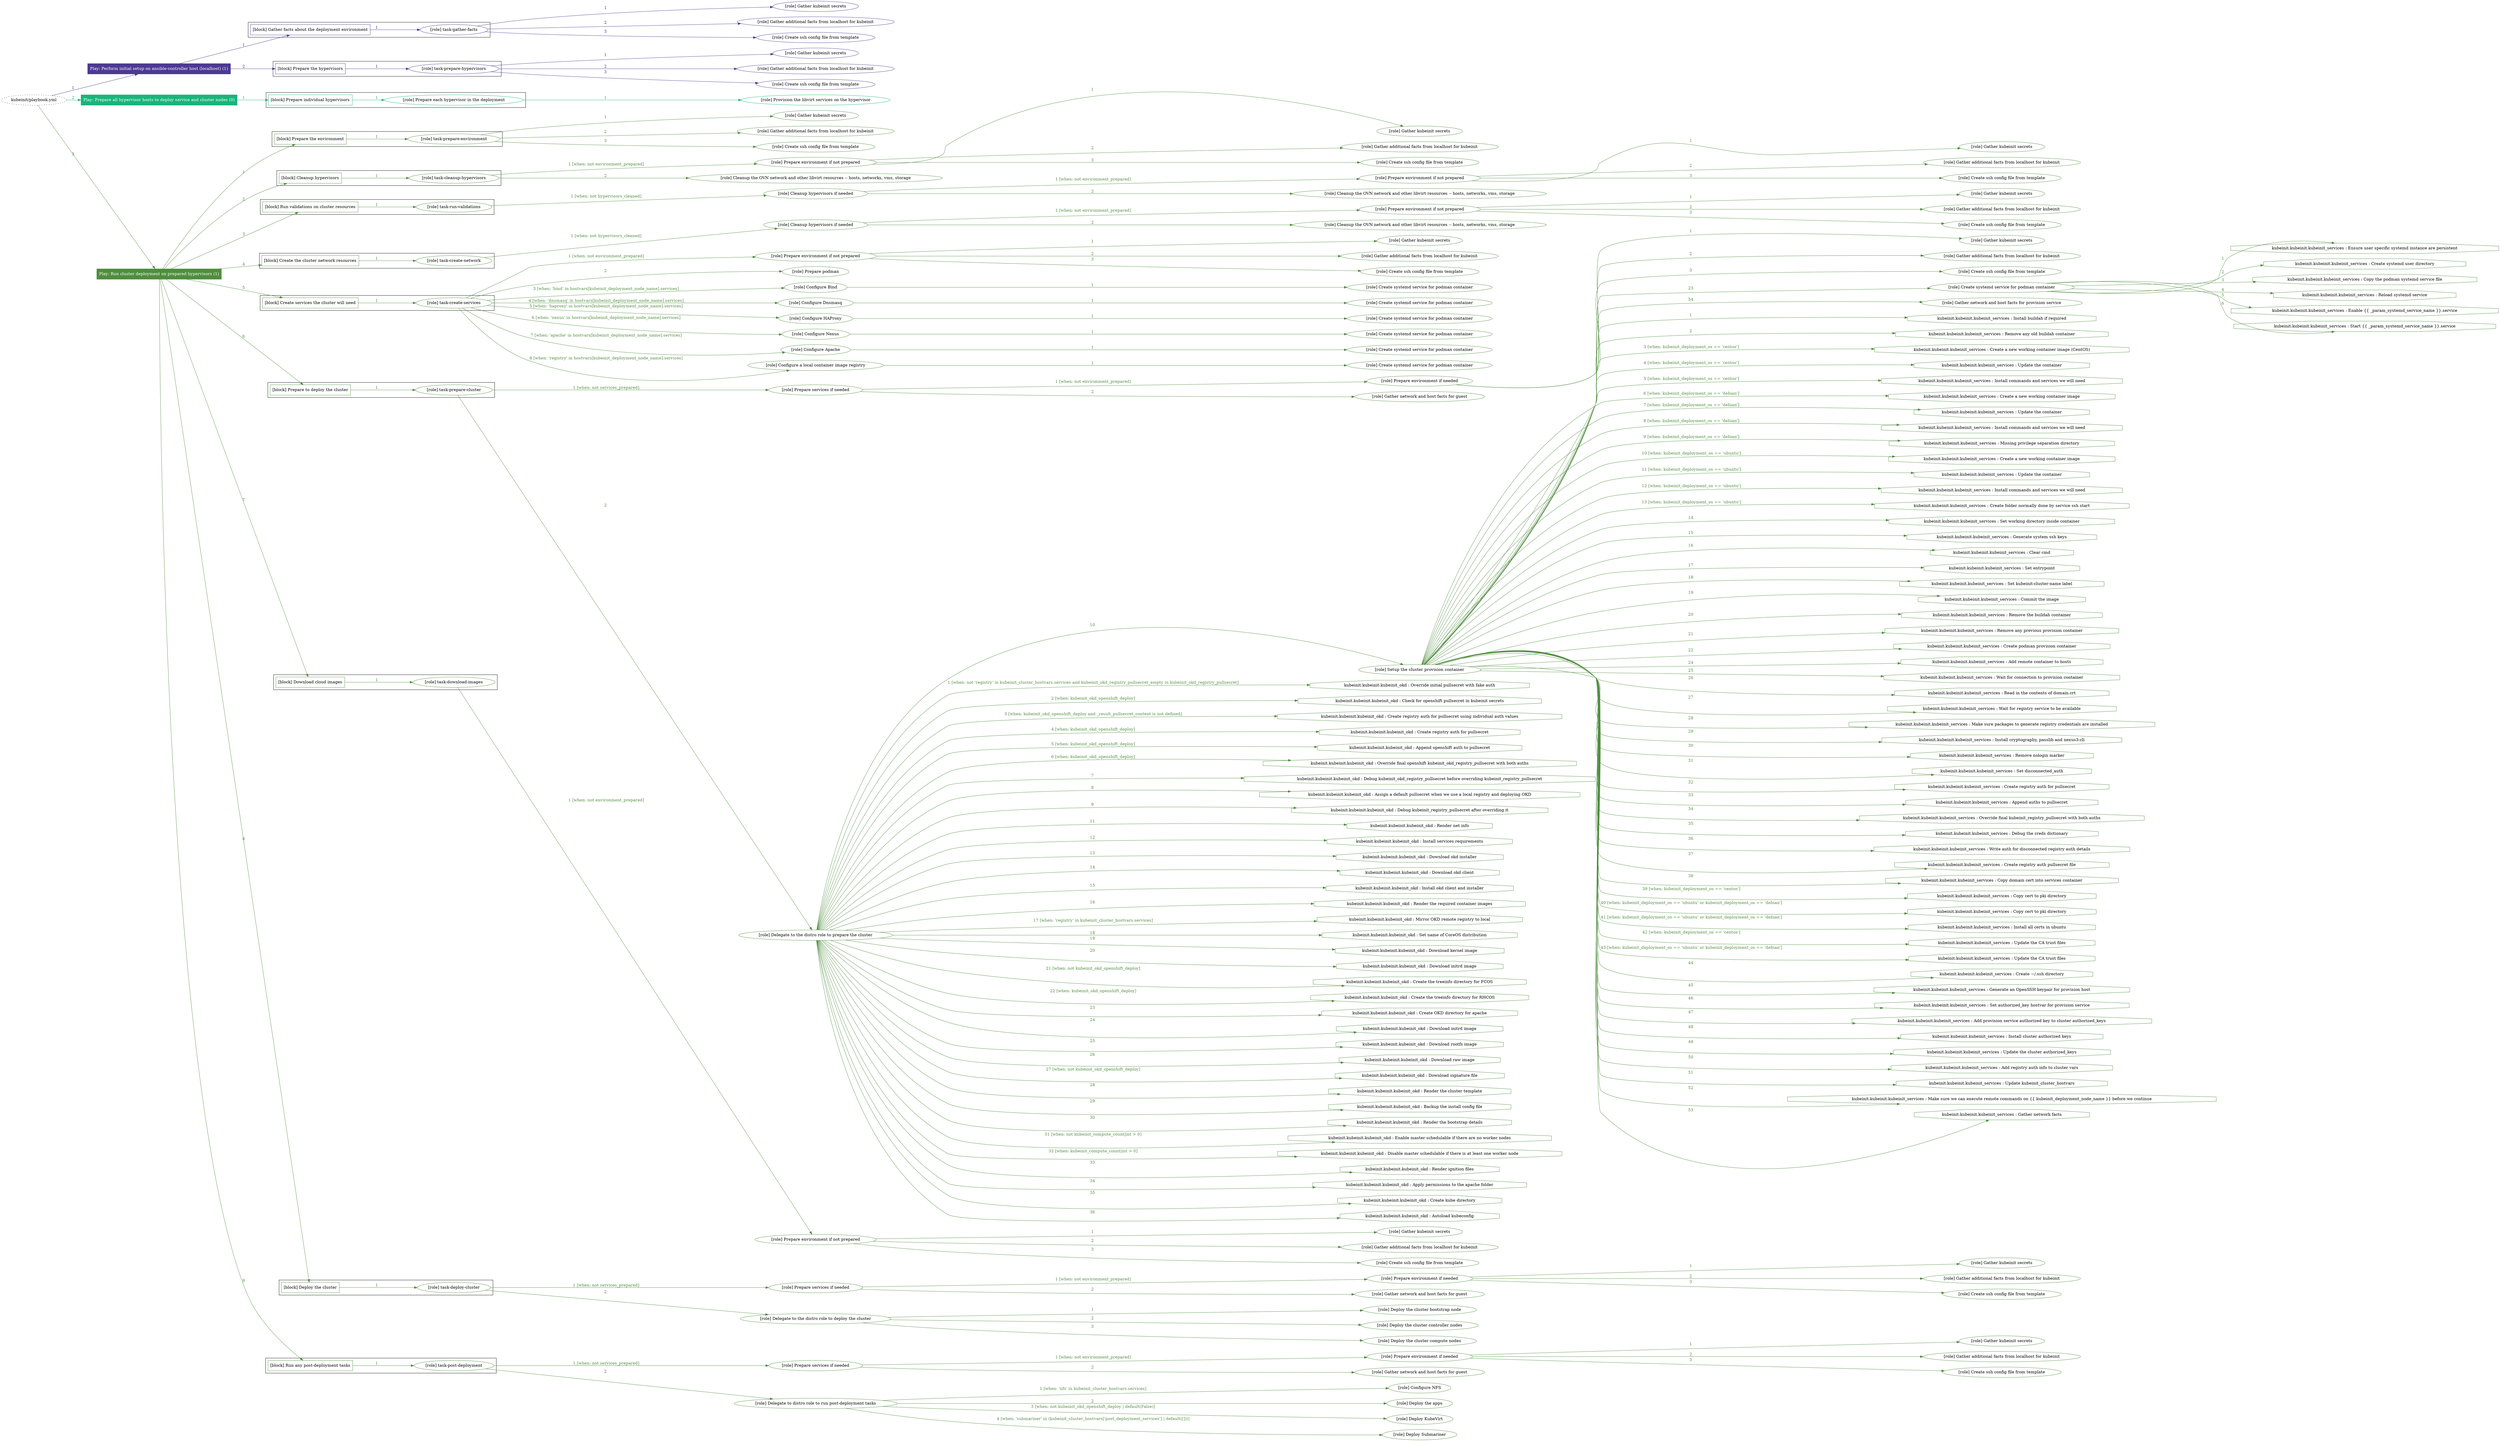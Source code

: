 digraph {
	graph [concentrate=true ordering=in rankdir=LR ratio=fill]
	edge [esep=5 sep=10]
	"kubeinit/playbook.yml" [URL="/home/runner/work/kubeinit/kubeinit/kubeinit/playbook.yml" id=playbook_6f1e4249 style=dotted]
	play_e1385e4b [label="Play: Perform initial setup on ansible-controller host (localhost) (1)" URL="/home/runner/work/kubeinit/kubeinit/kubeinit/playbook.yml" color="#4c3993" fontcolor="#ffffff" id=play_e1385e4b shape=box style=filled tooltip=localhost]
	"kubeinit/playbook.yml" -> play_e1385e4b [label="1 " color="#4c3993" fontcolor="#4c3993" id=edge_232c3ea8 labeltooltip="1 " tooltip="1 "]
	subgraph "Gather kubeinit secrets" {
		role_64427c1a [label="[role] Gather kubeinit secrets" URL="/home/runner/.ansible/collections/ansible_collections/kubeinit/kubeinit/roles/kubeinit_prepare/tasks/gather_kubeinit_facts.yml" color="#4c3993" id=role_64427c1a tooltip="Gather kubeinit secrets"]
	}
	subgraph "Gather additional facts from localhost for kubeinit" {
		role_e4ff7c47 [label="[role] Gather additional facts from localhost for kubeinit" URL="/home/runner/.ansible/collections/ansible_collections/kubeinit/kubeinit/roles/kubeinit_prepare/tasks/gather_kubeinit_facts.yml" color="#4c3993" id=role_e4ff7c47 tooltip="Gather additional facts from localhost for kubeinit"]
	}
	subgraph "Create ssh config file from template" {
		role_eba0c569 [label="[role] Create ssh config file from template" URL="/home/runner/.ansible/collections/ansible_collections/kubeinit/kubeinit/roles/kubeinit_prepare/tasks/gather_kubeinit_facts.yml" color="#4c3993" id=role_eba0c569 tooltip="Create ssh config file from template"]
	}
	subgraph "task-gather-facts" {
		role_91660035 [label="[role] task-gather-facts" URL="/home/runner/work/kubeinit/kubeinit/kubeinit/playbook.yml" color="#4c3993" id=role_91660035 tooltip="task-gather-facts"]
		role_91660035 -> role_64427c1a [label="1 " color="#4c3993" fontcolor="#4c3993" id=edge_5cde5b61 labeltooltip="1 " tooltip="1 "]
		role_91660035 -> role_e4ff7c47 [label="2 " color="#4c3993" fontcolor="#4c3993" id=edge_61d1ba52 labeltooltip="2 " tooltip="2 "]
		role_91660035 -> role_eba0c569 [label="3 " color="#4c3993" fontcolor="#4c3993" id=edge_542708b7 labeltooltip="3 " tooltip="3 "]
	}
	subgraph "Gather kubeinit secrets" {
		role_38f0b452 [label="[role] Gather kubeinit secrets" URL="/home/runner/.ansible/collections/ansible_collections/kubeinit/kubeinit/roles/kubeinit_prepare/tasks/gather_kubeinit_facts.yml" color="#4c3993" id=role_38f0b452 tooltip="Gather kubeinit secrets"]
	}
	subgraph "Gather additional facts from localhost for kubeinit" {
		role_3769c9a2 [label="[role] Gather additional facts from localhost for kubeinit" URL="/home/runner/.ansible/collections/ansible_collections/kubeinit/kubeinit/roles/kubeinit_prepare/tasks/gather_kubeinit_facts.yml" color="#4c3993" id=role_3769c9a2 tooltip="Gather additional facts from localhost for kubeinit"]
	}
	subgraph "Create ssh config file from template" {
		role_4747d5ba [label="[role] Create ssh config file from template" URL="/home/runner/.ansible/collections/ansible_collections/kubeinit/kubeinit/roles/kubeinit_prepare/tasks/gather_kubeinit_facts.yml" color="#4c3993" id=role_4747d5ba tooltip="Create ssh config file from template"]
	}
	subgraph "task-prepare-hypervisors" {
		role_7fa1fbbd [label="[role] task-prepare-hypervisors" URL="/home/runner/work/kubeinit/kubeinit/kubeinit/playbook.yml" color="#4c3993" id=role_7fa1fbbd tooltip="task-prepare-hypervisors"]
		role_7fa1fbbd -> role_38f0b452 [label="1 " color="#4c3993" fontcolor="#4c3993" id=edge_823055dd labeltooltip="1 " tooltip="1 "]
		role_7fa1fbbd -> role_3769c9a2 [label="2 " color="#4c3993" fontcolor="#4c3993" id=edge_38228015 labeltooltip="2 " tooltip="2 "]
		role_7fa1fbbd -> role_4747d5ba [label="3 " color="#4c3993" fontcolor="#4c3993" id=edge_1ec973dc labeltooltip="3 " tooltip="3 "]
	}
	subgraph "Play: Perform initial setup on ansible-controller host (localhost) (1)" {
		play_e1385e4b -> block_e06b9544 [label=1 color="#4c3993" fontcolor="#4c3993" id=edge_338dd2a1 labeltooltip=1 tooltip=1]
		subgraph cluster_block_e06b9544 {
			block_e06b9544 [label="[block] Gather facts about the deployment environment" URL="/home/runner/work/kubeinit/kubeinit/kubeinit/playbook.yml" color="#4c3993" id=block_e06b9544 labeltooltip="Gather facts about the deployment environment" shape=box tooltip="Gather facts about the deployment environment"]
			block_e06b9544 -> role_91660035 [label="1 " color="#4c3993" fontcolor="#4c3993" id=edge_bc42d1cd labeltooltip="1 " tooltip="1 "]
		}
		play_e1385e4b -> block_030a8547 [label=2 color="#4c3993" fontcolor="#4c3993" id=edge_48f777be labeltooltip=2 tooltip=2]
		subgraph cluster_block_030a8547 {
			block_030a8547 [label="[block] Prepare the hypervisors" URL="/home/runner/work/kubeinit/kubeinit/kubeinit/playbook.yml" color="#4c3993" id=block_030a8547 labeltooltip="Prepare the hypervisors" shape=box tooltip="Prepare the hypervisors"]
			block_030a8547 -> role_7fa1fbbd [label="1 " color="#4c3993" fontcolor="#4c3993" id=edge_2de9ad86 labeltooltip="1 " tooltip="1 "]
		}
	}
	play_8ffea975 [label="Play: Prepare all hypervisor hosts to deploy service and cluster nodes (0)" URL="/home/runner/work/kubeinit/kubeinit/kubeinit/playbook.yml" color="#18b47b" fontcolor="#ffffff" id=play_8ffea975 shape=box style=filled tooltip="Play: Prepare all hypervisor hosts to deploy service and cluster nodes (0)"]
	"kubeinit/playbook.yml" -> play_8ffea975 [label="2 " color="#18b47b" fontcolor="#18b47b" id=edge_f694741b labeltooltip="2 " tooltip="2 "]
	subgraph "Provision the libvirt services on the hypervisor" {
		role_1227148f [label="[role] Provision the libvirt services on the hypervisor" URL="/home/runner/.ansible/collections/ansible_collections/kubeinit/kubeinit/roles/kubeinit_prepare/tasks/prepare_hypervisor.yml" color="#18b47b" id=role_1227148f tooltip="Provision the libvirt services on the hypervisor"]
	}
	subgraph "Prepare each hypervisor in the deployment" {
		role_018e701b [label="[role] Prepare each hypervisor in the deployment" URL="/home/runner/work/kubeinit/kubeinit/kubeinit/playbook.yml" color="#18b47b" id=role_018e701b tooltip="Prepare each hypervisor in the deployment"]
		role_018e701b -> role_1227148f [label="1 " color="#18b47b" fontcolor="#18b47b" id=edge_8cc7aae5 labeltooltip="1 " tooltip="1 "]
	}
	subgraph "Play: Prepare all hypervisor hosts to deploy service and cluster nodes (0)" {
		play_8ffea975 -> block_ccbd97f9 [label=1 color="#18b47b" fontcolor="#18b47b" id=edge_37baa1cf labeltooltip=1 tooltip=1]
		subgraph cluster_block_ccbd97f9 {
			block_ccbd97f9 [label="[block] Prepare individual hypervisors" URL="/home/runner/work/kubeinit/kubeinit/kubeinit/playbook.yml" color="#18b47b" id=block_ccbd97f9 labeltooltip="Prepare individual hypervisors" shape=box tooltip="Prepare individual hypervisors"]
			block_ccbd97f9 -> role_018e701b [label="1 " color="#18b47b" fontcolor="#18b47b" id=edge_24c51509 labeltooltip="1 " tooltip="1 "]
		}
	}
	play_6e91d8f2 [label="Play: Run cluster deployment on prepared hypervisors (1)" URL="/home/runner/work/kubeinit/kubeinit/kubeinit/playbook.yml" color="#508d3f" fontcolor="#ffffff" id=play_6e91d8f2 shape=box style=filled tooltip=localhost]
	"kubeinit/playbook.yml" -> play_6e91d8f2 [label="3 " color="#508d3f" fontcolor="#508d3f" id=edge_99e70330 labeltooltip="3 " tooltip="3 "]
	subgraph "Gather kubeinit secrets" {
		role_f832edce [label="[role] Gather kubeinit secrets" URL="/home/runner/.ansible/collections/ansible_collections/kubeinit/kubeinit/roles/kubeinit_prepare/tasks/gather_kubeinit_facts.yml" color="#508d3f" id=role_f832edce tooltip="Gather kubeinit secrets"]
	}
	subgraph "Gather additional facts from localhost for kubeinit" {
		role_2b64f3b4 [label="[role] Gather additional facts from localhost for kubeinit" URL="/home/runner/.ansible/collections/ansible_collections/kubeinit/kubeinit/roles/kubeinit_prepare/tasks/gather_kubeinit_facts.yml" color="#508d3f" id=role_2b64f3b4 tooltip="Gather additional facts from localhost for kubeinit"]
	}
	subgraph "Create ssh config file from template" {
		role_2037f367 [label="[role] Create ssh config file from template" URL="/home/runner/.ansible/collections/ansible_collections/kubeinit/kubeinit/roles/kubeinit_prepare/tasks/gather_kubeinit_facts.yml" color="#508d3f" id=role_2037f367 tooltip="Create ssh config file from template"]
	}
	subgraph "task-prepare-environment" {
		role_a87ce369 [label="[role] task-prepare-environment" URL="/home/runner/work/kubeinit/kubeinit/kubeinit/playbook.yml" color="#508d3f" id=role_a87ce369 tooltip="task-prepare-environment"]
		role_a87ce369 -> role_f832edce [label="1 " color="#508d3f" fontcolor="#508d3f" id=edge_60674deb labeltooltip="1 " tooltip="1 "]
		role_a87ce369 -> role_2b64f3b4 [label="2 " color="#508d3f" fontcolor="#508d3f" id=edge_d5ff6a38 labeltooltip="2 " tooltip="2 "]
		role_a87ce369 -> role_2037f367 [label="3 " color="#508d3f" fontcolor="#508d3f" id=edge_31c31270 labeltooltip="3 " tooltip="3 "]
	}
	subgraph "Gather kubeinit secrets" {
		role_183a1f2f [label="[role] Gather kubeinit secrets" URL="/home/runner/.ansible/collections/ansible_collections/kubeinit/kubeinit/roles/kubeinit_prepare/tasks/gather_kubeinit_facts.yml" color="#508d3f" id=role_183a1f2f tooltip="Gather kubeinit secrets"]
	}
	subgraph "Gather additional facts from localhost for kubeinit" {
		role_25578d5d [label="[role] Gather additional facts from localhost for kubeinit" URL="/home/runner/.ansible/collections/ansible_collections/kubeinit/kubeinit/roles/kubeinit_prepare/tasks/gather_kubeinit_facts.yml" color="#508d3f" id=role_25578d5d tooltip="Gather additional facts from localhost for kubeinit"]
	}
	subgraph "Create ssh config file from template" {
		role_3f339a00 [label="[role] Create ssh config file from template" URL="/home/runner/.ansible/collections/ansible_collections/kubeinit/kubeinit/roles/kubeinit_prepare/tasks/gather_kubeinit_facts.yml" color="#508d3f" id=role_3f339a00 tooltip="Create ssh config file from template"]
	}
	subgraph "Prepare environment if not prepared" {
		role_66bceb36 [label="[role] Prepare environment if not prepared" URL="/home/runner/.ansible/collections/ansible_collections/kubeinit/kubeinit/roles/kubeinit_prepare/tasks/cleanup_hypervisors.yml" color="#508d3f" id=role_66bceb36 tooltip="Prepare environment if not prepared"]
		role_66bceb36 -> role_183a1f2f [label="1 " color="#508d3f" fontcolor="#508d3f" id=edge_5d874953 labeltooltip="1 " tooltip="1 "]
		role_66bceb36 -> role_25578d5d [label="2 " color="#508d3f" fontcolor="#508d3f" id=edge_2646d87d labeltooltip="2 " tooltip="2 "]
		role_66bceb36 -> role_3f339a00 [label="3 " color="#508d3f" fontcolor="#508d3f" id=edge_09e17a24 labeltooltip="3 " tooltip="3 "]
	}
	subgraph "Cleanup the OVN network and other libvirt resources -- hosts, networks, vms, storage" {
		role_591b1fe0 [label="[role] Cleanup the OVN network and other libvirt resources -- hosts, networks, vms, storage" URL="/home/runner/.ansible/collections/ansible_collections/kubeinit/kubeinit/roles/kubeinit_prepare/tasks/cleanup_hypervisors.yml" color="#508d3f" id=role_591b1fe0 tooltip="Cleanup the OVN network and other libvirt resources -- hosts, networks, vms, storage"]
	}
	subgraph "task-cleanup-hypervisors" {
		role_edb72b96 [label="[role] task-cleanup-hypervisors" URL="/home/runner/work/kubeinit/kubeinit/kubeinit/playbook.yml" color="#508d3f" id=role_edb72b96 tooltip="task-cleanup-hypervisors"]
		role_edb72b96 -> role_66bceb36 [label="1 [when: not environment_prepared]" color="#508d3f" fontcolor="#508d3f" id=edge_872a6ce4 labeltooltip="1 [when: not environment_prepared]" tooltip="1 [when: not environment_prepared]"]
		role_edb72b96 -> role_591b1fe0 [label="2 " color="#508d3f" fontcolor="#508d3f" id=edge_782793c9 labeltooltip="2 " tooltip="2 "]
	}
	subgraph "Gather kubeinit secrets" {
		role_95ad4d6d [label="[role] Gather kubeinit secrets" URL="/home/runner/.ansible/collections/ansible_collections/kubeinit/kubeinit/roles/kubeinit_prepare/tasks/gather_kubeinit_facts.yml" color="#508d3f" id=role_95ad4d6d tooltip="Gather kubeinit secrets"]
	}
	subgraph "Gather additional facts from localhost for kubeinit" {
		role_cc9c8e56 [label="[role] Gather additional facts from localhost for kubeinit" URL="/home/runner/.ansible/collections/ansible_collections/kubeinit/kubeinit/roles/kubeinit_prepare/tasks/gather_kubeinit_facts.yml" color="#508d3f" id=role_cc9c8e56 tooltip="Gather additional facts from localhost for kubeinit"]
	}
	subgraph "Create ssh config file from template" {
		role_8020853d [label="[role] Create ssh config file from template" URL="/home/runner/.ansible/collections/ansible_collections/kubeinit/kubeinit/roles/kubeinit_prepare/tasks/gather_kubeinit_facts.yml" color="#508d3f" id=role_8020853d tooltip="Create ssh config file from template"]
	}
	subgraph "Prepare environment if not prepared" {
		role_51766787 [label="[role] Prepare environment if not prepared" URL="/home/runner/.ansible/collections/ansible_collections/kubeinit/kubeinit/roles/kubeinit_prepare/tasks/cleanup_hypervisors.yml" color="#508d3f" id=role_51766787 tooltip="Prepare environment if not prepared"]
		role_51766787 -> role_95ad4d6d [label="1 " color="#508d3f" fontcolor="#508d3f" id=edge_b018b445 labeltooltip="1 " tooltip="1 "]
		role_51766787 -> role_cc9c8e56 [label="2 " color="#508d3f" fontcolor="#508d3f" id=edge_49767230 labeltooltip="2 " tooltip="2 "]
		role_51766787 -> role_8020853d [label="3 " color="#508d3f" fontcolor="#508d3f" id=edge_e6789483 labeltooltip="3 " tooltip="3 "]
	}
	subgraph "Cleanup the OVN network and other libvirt resources -- hosts, networks, vms, storage" {
		role_a4a0ad03 [label="[role] Cleanup the OVN network and other libvirt resources -- hosts, networks, vms, storage" URL="/home/runner/.ansible/collections/ansible_collections/kubeinit/kubeinit/roles/kubeinit_prepare/tasks/cleanup_hypervisors.yml" color="#508d3f" id=role_a4a0ad03 tooltip="Cleanup the OVN network and other libvirt resources -- hosts, networks, vms, storage"]
	}
	subgraph "Cleanup hypervisors if needed" {
		role_28ebdae4 [label="[role] Cleanup hypervisors if needed" URL="/home/runner/.ansible/collections/ansible_collections/kubeinit/kubeinit/roles/kubeinit_validations/tasks/main.yml" color="#508d3f" id=role_28ebdae4 tooltip="Cleanup hypervisors if needed"]
		role_28ebdae4 -> role_51766787 [label="1 [when: not environment_prepared]" color="#508d3f" fontcolor="#508d3f" id=edge_d53ad336 labeltooltip="1 [when: not environment_prepared]" tooltip="1 [when: not environment_prepared]"]
		role_28ebdae4 -> role_a4a0ad03 [label="2 " color="#508d3f" fontcolor="#508d3f" id=edge_ffb1734d labeltooltip="2 " tooltip="2 "]
	}
	subgraph "task-run-validations" {
		role_6aba7078 [label="[role] task-run-validations" URL="/home/runner/work/kubeinit/kubeinit/kubeinit/playbook.yml" color="#508d3f" id=role_6aba7078 tooltip="task-run-validations"]
		role_6aba7078 -> role_28ebdae4 [label="1 [when: not hypervisors_cleaned]" color="#508d3f" fontcolor="#508d3f" id=edge_1e9f7640 labeltooltip="1 [when: not hypervisors_cleaned]" tooltip="1 [when: not hypervisors_cleaned]"]
	}
	subgraph "Gather kubeinit secrets" {
		role_e275f001 [label="[role] Gather kubeinit secrets" URL="/home/runner/.ansible/collections/ansible_collections/kubeinit/kubeinit/roles/kubeinit_prepare/tasks/gather_kubeinit_facts.yml" color="#508d3f" id=role_e275f001 tooltip="Gather kubeinit secrets"]
	}
	subgraph "Gather additional facts from localhost for kubeinit" {
		role_8edac169 [label="[role] Gather additional facts from localhost for kubeinit" URL="/home/runner/.ansible/collections/ansible_collections/kubeinit/kubeinit/roles/kubeinit_prepare/tasks/gather_kubeinit_facts.yml" color="#508d3f" id=role_8edac169 tooltip="Gather additional facts from localhost for kubeinit"]
	}
	subgraph "Create ssh config file from template" {
		role_8fed10ec [label="[role] Create ssh config file from template" URL="/home/runner/.ansible/collections/ansible_collections/kubeinit/kubeinit/roles/kubeinit_prepare/tasks/gather_kubeinit_facts.yml" color="#508d3f" id=role_8fed10ec tooltip="Create ssh config file from template"]
	}
	subgraph "Prepare environment if not prepared" {
		role_4c347db8 [label="[role] Prepare environment if not prepared" URL="/home/runner/.ansible/collections/ansible_collections/kubeinit/kubeinit/roles/kubeinit_prepare/tasks/cleanup_hypervisors.yml" color="#508d3f" id=role_4c347db8 tooltip="Prepare environment if not prepared"]
		role_4c347db8 -> role_e275f001 [label="1 " color="#508d3f" fontcolor="#508d3f" id=edge_849eb986 labeltooltip="1 " tooltip="1 "]
		role_4c347db8 -> role_8edac169 [label="2 " color="#508d3f" fontcolor="#508d3f" id=edge_59dd9c61 labeltooltip="2 " tooltip="2 "]
		role_4c347db8 -> role_8fed10ec [label="3 " color="#508d3f" fontcolor="#508d3f" id=edge_ba4fe49c labeltooltip="3 " tooltip="3 "]
	}
	subgraph "Cleanup the OVN network and other libvirt resources -- hosts, networks, vms, storage" {
		role_c901f25b [label="[role] Cleanup the OVN network and other libvirt resources -- hosts, networks, vms, storage" URL="/home/runner/.ansible/collections/ansible_collections/kubeinit/kubeinit/roles/kubeinit_prepare/tasks/cleanup_hypervisors.yml" color="#508d3f" id=role_c901f25b tooltip="Cleanup the OVN network and other libvirt resources -- hosts, networks, vms, storage"]
	}
	subgraph "Cleanup hypervisors if needed" {
		role_32597336 [label="[role] Cleanup hypervisors if needed" URL="/home/runner/.ansible/collections/ansible_collections/kubeinit/kubeinit/roles/kubeinit_libvirt/tasks/create_network.yml" color="#508d3f" id=role_32597336 tooltip="Cleanup hypervisors if needed"]
		role_32597336 -> role_4c347db8 [label="1 [when: not environment_prepared]" color="#508d3f" fontcolor="#508d3f" id=edge_ecd04052 labeltooltip="1 [when: not environment_prepared]" tooltip="1 [when: not environment_prepared]"]
		role_32597336 -> role_c901f25b [label="2 " color="#508d3f" fontcolor="#508d3f" id=edge_c906d9e6 labeltooltip="2 " tooltip="2 "]
	}
	subgraph "task-create-network" {
		role_4a677a75 [label="[role] task-create-network" URL="/home/runner/work/kubeinit/kubeinit/kubeinit/playbook.yml" color="#508d3f" id=role_4a677a75 tooltip="task-create-network"]
		role_4a677a75 -> role_32597336 [label="1 [when: not hypervisors_cleaned]" color="#508d3f" fontcolor="#508d3f" id=edge_62719d36 labeltooltip="1 [when: not hypervisors_cleaned]" tooltip="1 [when: not hypervisors_cleaned]"]
	}
	subgraph "Gather kubeinit secrets" {
		role_2ad44e45 [label="[role] Gather kubeinit secrets" URL="/home/runner/.ansible/collections/ansible_collections/kubeinit/kubeinit/roles/kubeinit_prepare/tasks/gather_kubeinit_facts.yml" color="#508d3f" id=role_2ad44e45 tooltip="Gather kubeinit secrets"]
	}
	subgraph "Gather additional facts from localhost for kubeinit" {
		role_6cb85a91 [label="[role] Gather additional facts from localhost for kubeinit" URL="/home/runner/.ansible/collections/ansible_collections/kubeinit/kubeinit/roles/kubeinit_prepare/tasks/gather_kubeinit_facts.yml" color="#508d3f" id=role_6cb85a91 tooltip="Gather additional facts from localhost for kubeinit"]
	}
	subgraph "Create ssh config file from template" {
		role_b0100679 [label="[role] Create ssh config file from template" URL="/home/runner/.ansible/collections/ansible_collections/kubeinit/kubeinit/roles/kubeinit_prepare/tasks/gather_kubeinit_facts.yml" color="#508d3f" id=role_b0100679 tooltip="Create ssh config file from template"]
	}
	subgraph "Prepare environment if not prepared" {
		role_ffa527c9 [label="[role] Prepare environment if not prepared" URL="/home/runner/.ansible/collections/ansible_collections/kubeinit/kubeinit/roles/kubeinit_services/tasks/main.yml" color="#508d3f" id=role_ffa527c9 tooltip="Prepare environment if not prepared"]
		role_ffa527c9 -> role_2ad44e45 [label="1 " color="#508d3f" fontcolor="#508d3f" id=edge_4d1e3139 labeltooltip="1 " tooltip="1 "]
		role_ffa527c9 -> role_6cb85a91 [label="2 " color="#508d3f" fontcolor="#508d3f" id=edge_d90cb85c labeltooltip="2 " tooltip="2 "]
		role_ffa527c9 -> role_b0100679 [label="3 " color="#508d3f" fontcolor="#508d3f" id=edge_9b77a4d6 labeltooltip="3 " tooltip="3 "]
	}
	subgraph "Prepare podman" {
		role_9a1dafe2 [label="[role] Prepare podman" URL="/home/runner/.ansible/collections/ansible_collections/kubeinit/kubeinit/roles/kubeinit_services/tasks/00_create_service_pod.yml" color="#508d3f" id=role_9a1dafe2 tooltip="Prepare podman"]
	}
	subgraph "Create systemd service for podman container" {
		role_184b3d24 [label="[role] Create systemd service for podman container" URL="/home/runner/.ansible/collections/ansible_collections/kubeinit/kubeinit/roles/kubeinit_bind/tasks/main.yml" color="#508d3f" id=role_184b3d24 tooltip="Create systemd service for podman container"]
	}
	subgraph "Configure Bind" {
		role_f2f1422a [label="[role] Configure Bind" URL="/home/runner/.ansible/collections/ansible_collections/kubeinit/kubeinit/roles/kubeinit_services/tasks/start_services_containers.yml" color="#508d3f" id=role_f2f1422a tooltip="Configure Bind"]
		role_f2f1422a -> role_184b3d24 [label="1 " color="#508d3f" fontcolor="#508d3f" id=edge_49da6f5d labeltooltip="1 " tooltip="1 "]
	}
	subgraph "Create systemd service for podman container" {
		role_612ae0fd [label="[role] Create systemd service for podman container" URL="/home/runner/.ansible/collections/ansible_collections/kubeinit/kubeinit/roles/kubeinit_dnsmasq/tasks/main.yml" color="#508d3f" id=role_612ae0fd tooltip="Create systemd service for podman container"]
	}
	subgraph "Configure Dnsmasq" {
		role_221c7a78 [label="[role] Configure Dnsmasq" URL="/home/runner/.ansible/collections/ansible_collections/kubeinit/kubeinit/roles/kubeinit_services/tasks/start_services_containers.yml" color="#508d3f" id=role_221c7a78 tooltip="Configure Dnsmasq"]
		role_221c7a78 -> role_612ae0fd [label="1 " color="#508d3f" fontcolor="#508d3f" id=edge_35322b7b labeltooltip="1 " tooltip="1 "]
	}
	subgraph "Create systemd service for podman container" {
		role_1ee7ca12 [label="[role] Create systemd service for podman container" URL="/home/runner/.ansible/collections/ansible_collections/kubeinit/kubeinit/roles/kubeinit_haproxy/tasks/main.yml" color="#508d3f" id=role_1ee7ca12 tooltip="Create systemd service for podman container"]
	}
	subgraph "Configure HAProxy" {
		role_b850e0c7 [label="[role] Configure HAProxy" URL="/home/runner/.ansible/collections/ansible_collections/kubeinit/kubeinit/roles/kubeinit_services/tasks/start_services_containers.yml" color="#508d3f" id=role_b850e0c7 tooltip="Configure HAProxy"]
		role_b850e0c7 -> role_1ee7ca12 [label="1 " color="#508d3f" fontcolor="#508d3f" id=edge_8dea4f76 labeltooltip="1 " tooltip="1 "]
	}
	subgraph "Create systemd service for podman container" {
		role_8f69fe8f [label="[role] Create systemd service for podman container" URL="/home/runner/.ansible/collections/ansible_collections/kubeinit/kubeinit/roles/kubeinit_nexus/tasks/main.yml" color="#508d3f" id=role_8f69fe8f tooltip="Create systemd service for podman container"]
	}
	subgraph "Configure Nexus" {
		role_37649b4f [label="[role] Configure Nexus" URL="/home/runner/.ansible/collections/ansible_collections/kubeinit/kubeinit/roles/kubeinit_services/tasks/start_services_containers.yml" color="#508d3f" id=role_37649b4f tooltip="Configure Nexus"]
		role_37649b4f -> role_8f69fe8f [label="1 " color="#508d3f" fontcolor="#508d3f" id=edge_7926ee73 labeltooltip="1 " tooltip="1 "]
	}
	subgraph "Create systemd service for podman container" {
		role_f019a3a1 [label="[role] Create systemd service for podman container" URL="/home/runner/.ansible/collections/ansible_collections/kubeinit/kubeinit/roles/kubeinit_apache/tasks/main.yml" color="#508d3f" id=role_f019a3a1 tooltip="Create systemd service for podman container"]
	}
	subgraph "Configure Apache" {
		role_153641c0 [label="[role] Configure Apache" URL="/home/runner/.ansible/collections/ansible_collections/kubeinit/kubeinit/roles/kubeinit_services/tasks/start_services_containers.yml" color="#508d3f" id=role_153641c0 tooltip="Configure Apache"]
		role_153641c0 -> role_f019a3a1 [label="1 " color="#508d3f" fontcolor="#508d3f" id=edge_509d6bc2 labeltooltip="1 " tooltip="1 "]
	}
	subgraph "Create systemd service for podman container" {
		role_f6a2abc5 [label="[role] Create systemd service for podman container" URL="/home/runner/.ansible/collections/ansible_collections/kubeinit/kubeinit/roles/kubeinit_registry/tasks/main.yml" color="#508d3f" id=role_f6a2abc5 tooltip="Create systemd service for podman container"]
	}
	subgraph "Configure a local container image registry" {
		role_c3257961 [label="[role] Configure a local container image registry" URL="/home/runner/.ansible/collections/ansible_collections/kubeinit/kubeinit/roles/kubeinit_services/tasks/start_services_containers.yml" color="#508d3f" id=role_c3257961 tooltip="Configure a local container image registry"]
		role_c3257961 -> role_f6a2abc5 [label="1 " color="#508d3f" fontcolor="#508d3f" id=edge_515a6718 labeltooltip="1 " tooltip="1 "]
	}
	subgraph "task-create-services" {
		role_4ee822a5 [label="[role] task-create-services" URL="/home/runner/work/kubeinit/kubeinit/kubeinit/playbook.yml" color="#508d3f" id=role_4ee822a5 tooltip="task-create-services"]
		role_4ee822a5 -> role_ffa527c9 [label="1 [when: not environment_prepared]" color="#508d3f" fontcolor="#508d3f" id=edge_5ef9d9dc labeltooltip="1 [when: not environment_prepared]" tooltip="1 [when: not environment_prepared]"]
		role_4ee822a5 -> role_9a1dafe2 [label="2 " color="#508d3f" fontcolor="#508d3f" id=edge_44c5f7e3 labeltooltip="2 " tooltip="2 "]
		role_4ee822a5 -> role_f2f1422a [label="3 [when: 'bind' in hostvars[kubeinit_deployment_node_name].services]" color="#508d3f" fontcolor="#508d3f" id=edge_c0416af7 labeltooltip="3 [when: 'bind' in hostvars[kubeinit_deployment_node_name].services]" tooltip="3 [when: 'bind' in hostvars[kubeinit_deployment_node_name].services]"]
		role_4ee822a5 -> role_221c7a78 [label="4 [when: 'dnsmasq' in hostvars[kubeinit_deployment_node_name].services]" color="#508d3f" fontcolor="#508d3f" id=edge_13ba3d7d labeltooltip="4 [when: 'dnsmasq' in hostvars[kubeinit_deployment_node_name].services]" tooltip="4 [when: 'dnsmasq' in hostvars[kubeinit_deployment_node_name].services]"]
		role_4ee822a5 -> role_b850e0c7 [label="5 [when: 'haproxy' in hostvars[kubeinit_deployment_node_name].services]" color="#508d3f" fontcolor="#508d3f" id=edge_4c5997ef labeltooltip="5 [when: 'haproxy' in hostvars[kubeinit_deployment_node_name].services]" tooltip="5 [when: 'haproxy' in hostvars[kubeinit_deployment_node_name].services]"]
		role_4ee822a5 -> role_37649b4f [label="6 [when: 'nexus' in hostvars[kubeinit_deployment_node_name].services]" color="#508d3f" fontcolor="#508d3f" id=edge_f73b87e4 labeltooltip="6 [when: 'nexus' in hostvars[kubeinit_deployment_node_name].services]" tooltip="6 [when: 'nexus' in hostvars[kubeinit_deployment_node_name].services]"]
		role_4ee822a5 -> role_153641c0 [label="7 [when: 'apache' in hostvars[kubeinit_deployment_node_name].services]" color="#508d3f" fontcolor="#508d3f" id=edge_6603f517 labeltooltip="7 [when: 'apache' in hostvars[kubeinit_deployment_node_name].services]" tooltip="7 [when: 'apache' in hostvars[kubeinit_deployment_node_name].services]"]
		role_4ee822a5 -> role_c3257961 [label="8 [when: 'registry' in hostvars[kubeinit_deployment_node_name].services]" color="#508d3f" fontcolor="#508d3f" id=edge_e4d8b7cf labeltooltip="8 [when: 'registry' in hostvars[kubeinit_deployment_node_name].services]" tooltip="8 [when: 'registry' in hostvars[kubeinit_deployment_node_name].services]"]
	}
	subgraph "Gather kubeinit secrets" {
		role_fdf2b7aa [label="[role] Gather kubeinit secrets" URL="/home/runner/.ansible/collections/ansible_collections/kubeinit/kubeinit/roles/kubeinit_prepare/tasks/gather_kubeinit_facts.yml" color="#508d3f" id=role_fdf2b7aa tooltip="Gather kubeinit secrets"]
	}
	subgraph "Gather additional facts from localhost for kubeinit" {
		role_ece30886 [label="[role] Gather additional facts from localhost for kubeinit" URL="/home/runner/.ansible/collections/ansible_collections/kubeinit/kubeinit/roles/kubeinit_prepare/tasks/gather_kubeinit_facts.yml" color="#508d3f" id=role_ece30886 tooltip="Gather additional facts from localhost for kubeinit"]
	}
	subgraph "Create ssh config file from template" {
		role_5c2370f2 [label="[role] Create ssh config file from template" URL="/home/runner/.ansible/collections/ansible_collections/kubeinit/kubeinit/roles/kubeinit_prepare/tasks/gather_kubeinit_facts.yml" color="#508d3f" id=role_5c2370f2 tooltip="Create ssh config file from template"]
	}
	subgraph "Prepare environment if needed" {
		role_0db20b2d [label="[role] Prepare environment if needed" URL="/home/runner/.ansible/collections/ansible_collections/kubeinit/kubeinit/roles/kubeinit_services/tasks/prepare_services.yml" color="#508d3f" id=role_0db20b2d tooltip="Prepare environment if needed"]
		role_0db20b2d -> role_fdf2b7aa [label="1 " color="#508d3f" fontcolor="#508d3f" id=edge_72e9c08e labeltooltip="1 " tooltip="1 "]
		role_0db20b2d -> role_ece30886 [label="2 " color="#508d3f" fontcolor="#508d3f" id=edge_8f992a90 labeltooltip="2 " tooltip="2 "]
		role_0db20b2d -> role_5c2370f2 [label="3 " color="#508d3f" fontcolor="#508d3f" id=edge_e67062e4 labeltooltip="3 " tooltip="3 "]
	}
	subgraph "Gather network and host facts for guest" {
		role_d96d0de3 [label="[role] Gather network and host facts for guest" URL="/home/runner/.ansible/collections/ansible_collections/kubeinit/kubeinit/roles/kubeinit_services/tasks/prepare_services.yml" color="#508d3f" id=role_d96d0de3 tooltip="Gather network and host facts for guest"]
	}
	subgraph "Prepare services if needed" {
		role_e27dad64 [label="[role] Prepare services if needed" URL="/home/runner/.ansible/collections/ansible_collections/kubeinit/kubeinit/roles/kubeinit_prepare/tasks/prepare_cluster.yml" color="#508d3f" id=role_e27dad64 tooltip="Prepare services if needed"]
		role_e27dad64 -> role_0db20b2d [label="1 [when: not environment_prepared]" color="#508d3f" fontcolor="#508d3f" id=edge_14b7f117 labeltooltip="1 [when: not environment_prepared]" tooltip="1 [when: not environment_prepared]"]
		role_e27dad64 -> role_d96d0de3 [label="2 " color="#508d3f" fontcolor="#508d3f" id=edge_eedb3e24 labeltooltip="2 " tooltip="2 "]
	}
	subgraph "Create systemd service for podman container" {
		role_ce58d20e [label="[role] Create systemd service for podman container" URL="/home/runner/.ansible/collections/ansible_collections/kubeinit/kubeinit/roles/kubeinit_services/tasks/create_provision_container.yml" color="#508d3f" id=role_ce58d20e tooltip="Create systemd service for podman container"]
		task_330ec183 [label="kubeinit.kubeinit.kubeinit_services : Ensure user specific systemd instance are persistent" URL="/home/runner/.ansible/collections/ansible_collections/kubeinit/kubeinit/roles/kubeinit_services/tasks/create_managed_service.yml" color="#508d3f" id=task_330ec183 shape=octagon tooltip="kubeinit.kubeinit.kubeinit_services : Ensure user specific systemd instance are persistent"]
		role_ce58d20e -> task_330ec183 [label="1 " color="#508d3f" fontcolor="#508d3f" id=edge_c5d10a71 labeltooltip="1 " tooltip="1 "]
		task_6693cad5 [label="kubeinit.kubeinit.kubeinit_services : Create systemd user directory" URL="/home/runner/.ansible/collections/ansible_collections/kubeinit/kubeinit/roles/kubeinit_services/tasks/create_managed_service.yml" color="#508d3f" id=task_6693cad5 shape=octagon tooltip="kubeinit.kubeinit.kubeinit_services : Create systemd user directory"]
		role_ce58d20e -> task_6693cad5 [label="2 " color="#508d3f" fontcolor="#508d3f" id=edge_b4771c86 labeltooltip="2 " tooltip="2 "]
		task_31d6b9dc [label="kubeinit.kubeinit.kubeinit_services : Copy the podman systemd service file" URL="/home/runner/.ansible/collections/ansible_collections/kubeinit/kubeinit/roles/kubeinit_services/tasks/create_managed_service.yml" color="#508d3f" id=task_31d6b9dc shape=octagon tooltip="kubeinit.kubeinit.kubeinit_services : Copy the podman systemd service file"]
		role_ce58d20e -> task_31d6b9dc [label="3 " color="#508d3f" fontcolor="#508d3f" id=edge_1a5fd2c8 labeltooltip="3 " tooltip="3 "]
		task_44ed03ba [label="kubeinit.kubeinit.kubeinit_services : Reload systemd service" URL="/home/runner/.ansible/collections/ansible_collections/kubeinit/kubeinit/roles/kubeinit_services/tasks/create_managed_service.yml" color="#508d3f" id=task_44ed03ba shape=octagon tooltip="kubeinit.kubeinit.kubeinit_services : Reload systemd service"]
		role_ce58d20e -> task_44ed03ba [label="4 " color="#508d3f" fontcolor="#508d3f" id=edge_fe1dafcf labeltooltip="4 " tooltip="4 "]
		task_58582fec [label="kubeinit.kubeinit.kubeinit_services : Enable {{ _param_systemd_service_name }}.service" URL="/home/runner/.ansible/collections/ansible_collections/kubeinit/kubeinit/roles/kubeinit_services/tasks/create_managed_service.yml" color="#508d3f" id=task_58582fec shape=octagon tooltip="kubeinit.kubeinit.kubeinit_services : Enable {{ _param_systemd_service_name }}.service"]
		role_ce58d20e -> task_58582fec [label="5 " color="#508d3f" fontcolor="#508d3f" id=edge_baa2717a labeltooltip="5 " tooltip="5 "]
		task_2bf04310 [label="kubeinit.kubeinit.kubeinit_services : Start {{ _param_systemd_service_name }}.service" URL="/home/runner/.ansible/collections/ansible_collections/kubeinit/kubeinit/roles/kubeinit_services/tasks/create_managed_service.yml" color="#508d3f" id=task_2bf04310 shape=octagon tooltip="kubeinit.kubeinit.kubeinit_services : Start {{ _param_systemd_service_name }}.service"]
		role_ce58d20e -> task_2bf04310 [label="6 " color="#508d3f" fontcolor="#508d3f" id=edge_deba3799 labeltooltip="6 " tooltip="6 "]
	}
	subgraph "Gather network and host facts for provision service" {
		role_81a2ba8a [label="[role] Gather network and host facts for provision service" URL="/home/runner/.ansible/collections/ansible_collections/kubeinit/kubeinit/roles/kubeinit_services/tasks/create_provision_container.yml" color="#508d3f" id=role_81a2ba8a tooltip="Gather network and host facts for provision service"]
	}
	subgraph "Setup the cluster provision container" {
		role_2ad2df5b [label="[role] Setup the cluster provision container" URL="/home/runner/.ansible/collections/ansible_collections/kubeinit/kubeinit/roles/kubeinit_okd/tasks/prepare_cluster.yml" color="#508d3f" id=role_2ad2df5b tooltip="Setup the cluster provision container"]
		task_1f7c009e [label="kubeinit.kubeinit.kubeinit_services : Install buildah if required" URL="/home/runner/.ansible/collections/ansible_collections/kubeinit/kubeinit/roles/kubeinit_services/tasks/create_provision_container.yml" color="#508d3f" id=task_1f7c009e shape=octagon tooltip="kubeinit.kubeinit.kubeinit_services : Install buildah if required"]
		role_2ad2df5b -> task_1f7c009e [label="1 " color="#508d3f" fontcolor="#508d3f" id=edge_8fdec0fd labeltooltip="1 " tooltip="1 "]
		task_1dca9a77 [label="kubeinit.kubeinit.kubeinit_services : Remove any old buildah container" URL="/home/runner/.ansible/collections/ansible_collections/kubeinit/kubeinit/roles/kubeinit_services/tasks/create_provision_container.yml" color="#508d3f" id=task_1dca9a77 shape=octagon tooltip="kubeinit.kubeinit.kubeinit_services : Remove any old buildah container"]
		role_2ad2df5b -> task_1dca9a77 [label="2 " color="#508d3f" fontcolor="#508d3f" id=edge_9eed5eb4 labeltooltip="2 " tooltip="2 "]
		task_b04d08c5 [label="kubeinit.kubeinit.kubeinit_services : Create a new working container image (CentOS)" URL="/home/runner/.ansible/collections/ansible_collections/kubeinit/kubeinit/roles/kubeinit_services/tasks/create_provision_container.yml" color="#508d3f" id=task_b04d08c5 shape=octagon tooltip="kubeinit.kubeinit.kubeinit_services : Create a new working container image (CentOS)"]
		role_2ad2df5b -> task_b04d08c5 [label="3 [when: kubeinit_deployment_os == 'centos']" color="#508d3f" fontcolor="#508d3f" id=edge_3bb08d30 labeltooltip="3 [when: kubeinit_deployment_os == 'centos']" tooltip="3 [when: kubeinit_deployment_os == 'centos']"]
		task_c1d56ddb [label="kubeinit.kubeinit.kubeinit_services : Update the container" URL="/home/runner/.ansible/collections/ansible_collections/kubeinit/kubeinit/roles/kubeinit_services/tasks/create_provision_container.yml" color="#508d3f" id=task_c1d56ddb shape=octagon tooltip="kubeinit.kubeinit.kubeinit_services : Update the container"]
		role_2ad2df5b -> task_c1d56ddb [label="4 [when: kubeinit_deployment_os == 'centos']" color="#508d3f" fontcolor="#508d3f" id=edge_209ad74d labeltooltip="4 [when: kubeinit_deployment_os == 'centos']" tooltip="4 [when: kubeinit_deployment_os == 'centos']"]
		task_b6e58c4f [label="kubeinit.kubeinit.kubeinit_services : Install commands and services we will need" URL="/home/runner/.ansible/collections/ansible_collections/kubeinit/kubeinit/roles/kubeinit_services/tasks/create_provision_container.yml" color="#508d3f" id=task_b6e58c4f shape=octagon tooltip="kubeinit.kubeinit.kubeinit_services : Install commands and services we will need"]
		role_2ad2df5b -> task_b6e58c4f [label="5 [when: kubeinit_deployment_os == 'centos']" color="#508d3f" fontcolor="#508d3f" id=edge_6208a195 labeltooltip="5 [when: kubeinit_deployment_os == 'centos']" tooltip="5 [when: kubeinit_deployment_os == 'centos']"]
		task_51079ec7 [label="kubeinit.kubeinit.kubeinit_services : Create a new working container image" URL="/home/runner/.ansible/collections/ansible_collections/kubeinit/kubeinit/roles/kubeinit_services/tasks/create_provision_container.yml" color="#508d3f" id=task_51079ec7 shape=octagon tooltip="kubeinit.kubeinit.kubeinit_services : Create a new working container image"]
		role_2ad2df5b -> task_51079ec7 [label="6 [when: kubeinit_deployment_os == 'debian']" color="#508d3f" fontcolor="#508d3f" id=edge_5c3cf52b labeltooltip="6 [when: kubeinit_deployment_os == 'debian']" tooltip="6 [when: kubeinit_deployment_os == 'debian']"]
		task_e06915a4 [label="kubeinit.kubeinit.kubeinit_services : Update the container" URL="/home/runner/.ansible/collections/ansible_collections/kubeinit/kubeinit/roles/kubeinit_services/tasks/create_provision_container.yml" color="#508d3f" id=task_e06915a4 shape=octagon tooltip="kubeinit.kubeinit.kubeinit_services : Update the container"]
		role_2ad2df5b -> task_e06915a4 [label="7 [when: kubeinit_deployment_os == 'debian']" color="#508d3f" fontcolor="#508d3f" id=edge_03fa4007 labeltooltip="7 [when: kubeinit_deployment_os == 'debian']" tooltip="7 [when: kubeinit_deployment_os == 'debian']"]
		task_7eeeedb9 [label="kubeinit.kubeinit.kubeinit_services : Install commands and services we will need" URL="/home/runner/.ansible/collections/ansible_collections/kubeinit/kubeinit/roles/kubeinit_services/tasks/create_provision_container.yml" color="#508d3f" id=task_7eeeedb9 shape=octagon tooltip="kubeinit.kubeinit.kubeinit_services : Install commands and services we will need"]
		role_2ad2df5b -> task_7eeeedb9 [label="8 [when: kubeinit_deployment_os == 'debian']" color="#508d3f" fontcolor="#508d3f" id=edge_f89db5b7 labeltooltip="8 [when: kubeinit_deployment_os == 'debian']" tooltip="8 [when: kubeinit_deployment_os == 'debian']"]
		task_3df15d25 [label="kubeinit.kubeinit.kubeinit_services : Missing privilege separation directory" URL="/home/runner/.ansible/collections/ansible_collections/kubeinit/kubeinit/roles/kubeinit_services/tasks/create_provision_container.yml" color="#508d3f" id=task_3df15d25 shape=octagon tooltip="kubeinit.kubeinit.kubeinit_services : Missing privilege separation directory"]
		role_2ad2df5b -> task_3df15d25 [label="9 [when: kubeinit_deployment_os == 'debian']" color="#508d3f" fontcolor="#508d3f" id=edge_68907be7 labeltooltip="9 [when: kubeinit_deployment_os == 'debian']" tooltip="9 [when: kubeinit_deployment_os == 'debian']"]
		task_2f623543 [label="kubeinit.kubeinit.kubeinit_services : Create a new working container image" URL="/home/runner/.ansible/collections/ansible_collections/kubeinit/kubeinit/roles/kubeinit_services/tasks/create_provision_container.yml" color="#508d3f" id=task_2f623543 shape=octagon tooltip="kubeinit.kubeinit.kubeinit_services : Create a new working container image"]
		role_2ad2df5b -> task_2f623543 [label="10 [when: kubeinit_deployment_os == 'ubuntu']" color="#508d3f" fontcolor="#508d3f" id=edge_b701185a labeltooltip="10 [when: kubeinit_deployment_os == 'ubuntu']" tooltip="10 [when: kubeinit_deployment_os == 'ubuntu']"]
		task_6b4530bf [label="kubeinit.kubeinit.kubeinit_services : Update the container" URL="/home/runner/.ansible/collections/ansible_collections/kubeinit/kubeinit/roles/kubeinit_services/tasks/create_provision_container.yml" color="#508d3f" id=task_6b4530bf shape=octagon tooltip="kubeinit.kubeinit.kubeinit_services : Update the container"]
		role_2ad2df5b -> task_6b4530bf [label="11 [when: kubeinit_deployment_os == 'ubuntu']" color="#508d3f" fontcolor="#508d3f" id=edge_f1cb4f4d labeltooltip="11 [when: kubeinit_deployment_os == 'ubuntu']" tooltip="11 [when: kubeinit_deployment_os == 'ubuntu']"]
		task_d146d570 [label="kubeinit.kubeinit.kubeinit_services : Install commands and services we will need" URL="/home/runner/.ansible/collections/ansible_collections/kubeinit/kubeinit/roles/kubeinit_services/tasks/create_provision_container.yml" color="#508d3f" id=task_d146d570 shape=octagon tooltip="kubeinit.kubeinit.kubeinit_services : Install commands and services we will need"]
		role_2ad2df5b -> task_d146d570 [label="12 [when: kubeinit_deployment_os == 'ubuntu']" color="#508d3f" fontcolor="#508d3f" id=edge_8ec596dd labeltooltip="12 [when: kubeinit_deployment_os == 'ubuntu']" tooltip="12 [when: kubeinit_deployment_os == 'ubuntu']"]
		task_c89a16d0 [label="kubeinit.kubeinit.kubeinit_services : Create folder normally done by service ssh start" URL="/home/runner/.ansible/collections/ansible_collections/kubeinit/kubeinit/roles/kubeinit_services/tasks/create_provision_container.yml" color="#508d3f" id=task_c89a16d0 shape=octagon tooltip="kubeinit.kubeinit.kubeinit_services : Create folder normally done by service ssh start"]
		role_2ad2df5b -> task_c89a16d0 [label="13 [when: kubeinit_deployment_os == 'ubuntu']" color="#508d3f" fontcolor="#508d3f" id=edge_0a8e45a1 labeltooltip="13 [when: kubeinit_deployment_os == 'ubuntu']" tooltip="13 [when: kubeinit_deployment_os == 'ubuntu']"]
		task_cccd47c8 [label="kubeinit.kubeinit.kubeinit_services : Set working directory inside container" URL="/home/runner/.ansible/collections/ansible_collections/kubeinit/kubeinit/roles/kubeinit_services/tasks/create_provision_container.yml" color="#508d3f" id=task_cccd47c8 shape=octagon tooltip="kubeinit.kubeinit.kubeinit_services : Set working directory inside container"]
		role_2ad2df5b -> task_cccd47c8 [label="14 " color="#508d3f" fontcolor="#508d3f" id=edge_7ab03a8a labeltooltip="14 " tooltip="14 "]
		task_752e4e24 [label="kubeinit.kubeinit.kubeinit_services : Generate system ssh keys" URL="/home/runner/.ansible/collections/ansible_collections/kubeinit/kubeinit/roles/kubeinit_services/tasks/create_provision_container.yml" color="#508d3f" id=task_752e4e24 shape=octagon tooltip="kubeinit.kubeinit.kubeinit_services : Generate system ssh keys"]
		role_2ad2df5b -> task_752e4e24 [label="15 " color="#508d3f" fontcolor="#508d3f" id=edge_a621aa48 labeltooltip="15 " tooltip="15 "]
		task_ac333f6a [label="kubeinit.kubeinit.kubeinit_services : Clear cmd" URL="/home/runner/.ansible/collections/ansible_collections/kubeinit/kubeinit/roles/kubeinit_services/tasks/create_provision_container.yml" color="#508d3f" id=task_ac333f6a shape=octagon tooltip="kubeinit.kubeinit.kubeinit_services : Clear cmd"]
		role_2ad2df5b -> task_ac333f6a [label="16 " color="#508d3f" fontcolor="#508d3f" id=edge_9b9a9478 labeltooltip="16 " tooltip="16 "]
		task_5f0437e5 [label="kubeinit.kubeinit.kubeinit_services : Set entrypoint" URL="/home/runner/.ansible/collections/ansible_collections/kubeinit/kubeinit/roles/kubeinit_services/tasks/create_provision_container.yml" color="#508d3f" id=task_5f0437e5 shape=octagon tooltip="kubeinit.kubeinit.kubeinit_services : Set entrypoint"]
		role_2ad2df5b -> task_5f0437e5 [label="17 " color="#508d3f" fontcolor="#508d3f" id=edge_0cad62f5 labeltooltip="17 " tooltip="17 "]
		task_0e508b71 [label="kubeinit.kubeinit.kubeinit_services : Set kubeinit-cluster-name label" URL="/home/runner/.ansible/collections/ansible_collections/kubeinit/kubeinit/roles/kubeinit_services/tasks/create_provision_container.yml" color="#508d3f" id=task_0e508b71 shape=octagon tooltip="kubeinit.kubeinit.kubeinit_services : Set kubeinit-cluster-name label"]
		role_2ad2df5b -> task_0e508b71 [label="18 " color="#508d3f" fontcolor="#508d3f" id=edge_0584a796 labeltooltip="18 " tooltip="18 "]
		task_4111b5bc [label="kubeinit.kubeinit.kubeinit_services : Commit the image" URL="/home/runner/.ansible/collections/ansible_collections/kubeinit/kubeinit/roles/kubeinit_services/tasks/create_provision_container.yml" color="#508d3f" id=task_4111b5bc shape=octagon tooltip="kubeinit.kubeinit.kubeinit_services : Commit the image"]
		role_2ad2df5b -> task_4111b5bc [label="19 " color="#508d3f" fontcolor="#508d3f" id=edge_4284f608 labeltooltip="19 " tooltip="19 "]
		task_39341c67 [label="kubeinit.kubeinit.kubeinit_services : Remove the buildah container" URL="/home/runner/.ansible/collections/ansible_collections/kubeinit/kubeinit/roles/kubeinit_services/tasks/create_provision_container.yml" color="#508d3f" id=task_39341c67 shape=octagon tooltip="kubeinit.kubeinit.kubeinit_services : Remove the buildah container"]
		role_2ad2df5b -> task_39341c67 [label="20 " color="#508d3f" fontcolor="#508d3f" id=edge_a88c6eef labeltooltip="20 " tooltip="20 "]
		task_221ecc7e [label="kubeinit.kubeinit.kubeinit_services : Remove any previous provision container" URL="/home/runner/.ansible/collections/ansible_collections/kubeinit/kubeinit/roles/kubeinit_services/tasks/create_provision_container.yml" color="#508d3f" id=task_221ecc7e shape=octagon tooltip="kubeinit.kubeinit.kubeinit_services : Remove any previous provision container"]
		role_2ad2df5b -> task_221ecc7e [label="21 " color="#508d3f" fontcolor="#508d3f" id=edge_1f7c8d54 labeltooltip="21 " tooltip="21 "]
		task_09d79afa [label="kubeinit.kubeinit.kubeinit_services : Create podman provision container" URL="/home/runner/.ansible/collections/ansible_collections/kubeinit/kubeinit/roles/kubeinit_services/tasks/create_provision_container.yml" color="#508d3f" id=task_09d79afa shape=octagon tooltip="kubeinit.kubeinit.kubeinit_services : Create podman provision container"]
		role_2ad2df5b -> task_09d79afa [label="22 " color="#508d3f" fontcolor="#508d3f" id=edge_4284f8eb labeltooltip="22 " tooltip="22 "]
		role_2ad2df5b -> role_ce58d20e [label="23 " color="#508d3f" fontcolor="#508d3f" id=edge_a50299ec labeltooltip="23 " tooltip="23 "]
		task_6e7954b9 [label="kubeinit.kubeinit.kubeinit_services : Add remote container to hosts" URL="/home/runner/.ansible/collections/ansible_collections/kubeinit/kubeinit/roles/kubeinit_services/tasks/create_provision_container.yml" color="#508d3f" id=task_6e7954b9 shape=octagon tooltip="kubeinit.kubeinit.kubeinit_services : Add remote container to hosts"]
		role_2ad2df5b -> task_6e7954b9 [label="24 " color="#508d3f" fontcolor="#508d3f" id=edge_437d331d labeltooltip="24 " tooltip="24 "]
		task_e4ef1705 [label="kubeinit.kubeinit.kubeinit_services : Wait for connection to provision container" URL="/home/runner/.ansible/collections/ansible_collections/kubeinit/kubeinit/roles/kubeinit_services/tasks/create_provision_container.yml" color="#508d3f" id=task_e4ef1705 shape=octagon tooltip="kubeinit.kubeinit.kubeinit_services : Wait for connection to provision container"]
		role_2ad2df5b -> task_e4ef1705 [label="25 " color="#508d3f" fontcolor="#508d3f" id=edge_eed5b6c7 labeltooltip="25 " tooltip="25 "]
		task_38dcf053 [label="kubeinit.kubeinit.kubeinit_services : Read in the contents of domain.crt" URL="/home/runner/.ansible/collections/ansible_collections/kubeinit/kubeinit/roles/kubeinit_services/tasks/create_provision_container.yml" color="#508d3f" id=task_38dcf053 shape=octagon tooltip="kubeinit.kubeinit.kubeinit_services : Read in the contents of domain.crt"]
		role_2ad2df5b -> task_38dcf053 [label="26 " color="#508d3f" fontcolor="#508d3f" id=edge_14a9f84c labeltooltip="26 " tooltip="26 "]
		task_c67ae689 [label="kubeinit.kubeinit.kubeinit_services : Wait for registry service to be available" URL="/home/runner/.ansible/collections/ansible_collections/kubeinit/kubeinit/roles/kubeinit_services/tasks/create_provision_container.yml" color="#508d3f" id=task_c67ae689 shape=octagon tooltip="kubeinit.kubeinit.kubeinit_services : Wait for registry service to be available"]
		role_2ad2df5b -> task_c67ae689 [label="27 " color="#508d3f" fontcolor="#508d3f" id=edge_7406c21e labeltooltip="27 " tooltip="27 "]
		task_1e053c91 [label="kubeinit.kubeinit.kubeinit_services : Make sure packages to generate registry credentials are installed" URL="/home/runner/.ansible/collections/ansible_collections/kubeinit/kubeinit/roles/kubeinit_services/tasks/create_provision_container.yml" color="#508d3f" id=task_1e053c91 shape=octagon tooltip="kubeinit.kubeinit.kubeinit_services : Make sure packages to generate registry credentials are installed"]
		role_2ad2df5b -> task_1e053c91 [label="28 " color="#508d3f" fontcolor="#508d3f" id=edge_0a6b0080 labeltooltip="28 " tooltip="28 "]
		task_4f5d3080 [label="kubeinit.kubeinit.kubeinit_services : Install cryptography, passlib and nexus3-cli" URL="/home/runner/.ansible/collections/ansible_collections/kubeinit/kubeinit/roles/kubeinit_services/tasks/create_provision_container.yml" color="#508d3f" id=task_4f5d3080 shape=octagon tooltip="kubeinit.kubeinit.kubeinit_services : Install cryptography, passlib and nexus3-cli"]
		role_2ad2df5b -> task_4f5d3080 [label="29 " color="#508d3f" fontcolor="#508d3f" id=edge_ca62f85b labeltooltip="29 " tooltip="29 "]
		task_27f287cc [label="kubeinit.kubeinit.kubeinit_services : Remove nologin marker" URL="/home/runner/.ansible/collections/ansible_collections/kubeinit/kubeinit/roles/kubeinit_services/tasks/create_provision_container.yml" color="#508d3f" id=task_27f287cc shape=octagon tooltip="kubeinit.kubeinit.kubeinit_services : Remove nologin marker"]
		role_2ad2df5b -> task_27f287cc [label="30 " color="#508d3f" fontcolor="#508d3f" id=edge_929fb030 labeltooltip="30 " tooltip="30 "]
		task_28de930c [label="kubeinit.kubeinit.kubeinit_services : Set disconnected_auth" URL="/home/runner/.ansible/collections/ansible_collections/kubeinit/kubeinit/roles/kubeinit_services/tasks/create_provision_container.yml" color="#508d3f" id=task_28de930c shape=octagon tooltip="kubeinit.kubeinit.kubeinit_services : Set disconnected_auth"]
		role_2ad2df5b -> task_28de930c [label="31 " color="#508d3f" fontcolor="#508d3f" id=edge_956a494d labeltooltip="31 " tooltip="31 "]
		task_2ed52a20 [label="kubeinit.kubeinit.kubeinit_services : Create registry auth for pullsecret" URL="/home/runner/.ansible/collections/ansible_collections/kubeinit/kubeinit/roles/kubeinit_services/tasks/create_provision_container.yml" color="#508d3f" id=task_2ed52a20 shape=octagon tooltip="kubeinit.kubeinit.kubeinit_services : Create registry auth for pullsecret"]
		role_2ad2df5b -> task_2ed52a20 [label="32 " color="#508d3f" fontcolor="#508d3f" id=edge_a24cb1d5 labeltooltip="32 " tooltip="32 "]
		task_0e5f161f [label="kubeinit.kubeinit.kubeinit_services : Append auths to pullsecret" URL="/home/runner/.ansible/collections/ansible_collections/kubeinit/kubeinit/roles/kubeinit_services/tasks/create_provision_container.yml" color="#508d3f" id=task_0e5f161f shape=octagon tooltip="kubeinit.kubeinit.kubeinit_services : Append auths to pullsecret"]
		role_2ad2df5b -> task_0e5f161f [label="33 " color="#508d3f" fontcolor="#508d3f" id=edge_31d4ca3a labeltooltip="33 " tooltip="33 "]
		task_7e0ca1f4 [label="kubeinit.kubeinit.kubeinit_services : Override final kubeinit_registry_pullsecret with both auths" URL="/home/runner/.ansible/collections/ansible_collections/kubeinit/kubeinit/roles/kubeinit_services/tasks/create_provision_container.yml" color="#508d3f" id=task_7e0ca1f4 shape=octagon tooltip="kubeinit.kubeinit.kubeinit_services : Override final kubeinit_registry_pullsecret with both auths"]
		role_2ad2df5b -> task_7e0ca1f4 [label="34 " color="#508d3f" fontcolor="#508d3f" id=edge_6b1e4e40 labeltooltip="34 " tooltip="34 "]
		task_6a06ee27 [label="kubeinit.kubeinit.kubeinit_services : Debug the creds dictionary" URL="/home/runner/.ansible/collections/ansible_collections/kubeinit/kubeinit/roles/kubeinit_services/tasks/create_provision_container.yml" color="#508d3f" id=task_6a06ee27 shape=octagon tooltip="kubeinit.kubeinit.kubeinit_services : Debug the creds dictionary"]
		role_2ad2df5b -> task_6a06ee27 [label="35 " color="#508d3f" fontcolor="#508d3f" id=edge_7c396597 labeltooltip="35 " tooltip="35 "]
		task_982c6592 [label="kubeinit.kubeinit.kubeinit_services : Write auth for disconnected registry auth details" URL="/home/runner/.ansible/collections/ansible_collections/kubeinit/kubeinit/roles/kubeinit_services/tasks/create_provision_container.yml" color="#508d3f" id=task_982c6592 shape=octagon tooltip="kubeinit.kubeinit.kubeinit_services : Write auth for disconnected registry auth details"]
		role_2ad2df5b -> task_982c6592 [label="36 " color="#508d3f" fontcolor="#508d3f" id=edge_21afb13f labeltooltip="36 " tooltip="36 "]
		task_c6d47f3c [label="kubeinit.kubeinit.kubeinit_services : Create registry auth pullsecret file" URL="/home/runner/.ansible/collections/ansible_collections/kubeinit/kubeinit/roles/kubeinit_services/tasks/create_provision_container.yml" color="#508d3f" id=task_c6d47f3c shape=octagon tooltip="kubeinit.kubeinit.kubeinit_services : Create registry auth pullsecret file"]
		role_2ad2df5b -> task_c6d47f3c [label="37 " color="#508d3f" fontcolor="#508d3f" id=edge_0d1f9640 labeltooltip="37 " tooltip="37 "]
		task_6403f741 [label="kubeinit.kubeinit.kubeinit_services : Copy domain cert into services container" URL="/home/runner/.ansible/collections/ansible_collections/kubeinit/kubeinit/roles/kubeinit_services/tasks/create_provision_container.yml" color="#508d3f" id=task_6403f741 shape=octagon tooltip="kubeinit.kubeinit.kubeinit_services : Copy domain cert into services container"]
		role_2ad2df5b -> task_6403f741 [label="38 " color="#508d3f" fontcolor="#508d3f" id=edge_490b1cea labeltooltip="38 " tooltip="38 "]
		task_86ac51a5 [label="kubeinit.kubeinit.kubeinit_services : Copy cert to pki directory" URL="/home/runner/.ansible/collections/ansible_collections/kubeinit/kubeinit/roles/kubeinit_services/tasks/create_provision_container.yml" color="#508d3f" id=task_86ac51a5 shape=octagon tooltip="kubeinit.kubeinit.kubeinit_services : Copy cert to pki directory"]
		role_2ad2df5b -> task_86ac51a5 [label="39 [when: kubeinit_deployment_os == 'centos']" color="#508d3f" fontcolor="#508d3f" id=edge_54b389b8 labeltooltip="39 [when: kubeinit_deployment_os == 'centos']" tooltip="39 [when: kubeinit_deployment_os == 'centos']"]
		task_25642bec [label="kubeinit.kubeinit.kubeinit_services : Copy cert to pki directory" URL="/home/runner/.ansible/collections/ansible_collections/kubeinit/kubeinit/roles/kubeinit_services/tasks/create_provision_container.yml" color="#508d3f" id=task_25642bec shape=octagon tooltip="kubeinit.kubeinit.kubeinit_services : Copy cert to pki directory"]
		role_2ad2df5b -> task_25642bec [label="40 [when: kubeinit_deployment_os == 'ubuntu' or kubeinit_deployment_os == 'debian']" color="#508d3f" fontcolor="#508d3f" id=edge_90dcd9c6 labeltooltip="40 [when: kubeinit_deployment_os == 'ubuntu' or kubeinit_deployment_os == 'debian']" tooltip="40 [when: kubeinit_deployment_os == 'ubuntu' or kubeinit_deployment_os == 'debian']"]
		task_831fddfd [label="kubeinit.kubeinit.kubeinit_services : Install all certs in ubuntu" URL="/home/runner/.ansible/collections/ansible_collections/kubeinit/kubeinit/roles/kubeinit_services/tasks/create_provision_container.yml" color="#508d3f" id=task_831fddfd shape=octagon tooltip="kubeinit.kubeinit.kubeinit_services : Install all certs in ubuntu"]
		role_2ad2df5b -> task_831fddfd [label="41 [when: kubeinit_deployment_os == 'ubuntu' or kubeinit_deployment_os == 'debian']" color="#508d3f" fontcolor="#508d3f" id=edge_9daad065 labeltooltip="41 [when: kubeinit_deployment_os == 'ubuntu' or kubeinit_deployment_os == 'debian']" tooltip="41 [when: kubeinit_deployment_os == 'ubuntu' or kubeinit_deployment_os == 'debian']"]
		task_eec4a66a [label="kubeinit.kubeinit.kubeinit_services : Update the CA trust files" URL="/home/runner/.ansible/collections/ansible_collections/kubeinit/kubeinit/roles/kubeinit_services/tasks/create_provision_container.yml" color="#508d3f" id=task_eec4a66a shape=octagon tooltip="kubeinit.kubeinit.kubeinit_services : Update the CA trust files"]
		role_2ad2df5b -> task_eec4a66a [label="42 [when: kubeinit_deployment_os == 'centos']" color="#508d3f" fontcolor="#508d3f" id=edge_60b1651f labeltooltip="42 [when: kubeinit_deployment_os == 'centos']" tooltip="42 [when: kubeinit_deployment_os == 'centos']"]
		task_7a30ba49 [label="kubeinit.kubeinit.kubeinit_services : Update the CA trust files" URL="/home/runner/.ansible/collections/ansible_collections/kubeinit/kubeinit/roles/kubeinit_services/tasks/create_provision_container.yml" color="#508d3f" id=task_7a30ba49 shape=octagon tooltip="kubeinit.kubeinit.kubeinit_services : Update the CA trust files"]
		role_2ad2df5b -> task_7a30ba49 [label="43 [when: kubeinit_deployment_os == 'ubuntu' or kubeinit_deployment_os == 'debian']" color="#508d3f" fontcolor="#508d3f" id=edge_bc08a521 labeltooltip="43 [when: kubeinit_deployment_os == 'ubuntu' or kubeinit_deployment_os == 'debian']" tooltip="43 [when: kubeinit_deployment_os == 'ubuntu' or kubeinit_deployment_os == 'debian']"]
		task_94a7d2fe [label="kubeinit.kubeinit.kubeinit_services : Create ~/.ssh directory" URL="/home/runner/.ansible/collections/ansible_collections/kubeinit/kubeinit/roles/kubeinit_services/tasks/create_provision_container.yml" color="#508d3f" id=task_94a7d2fe shape=octagon tooltip="kubeinit.kubeinit.kubeinit_services : Create ~/.ssh directory"]
		role_2ad2df5b -> task_94a7d2fe [label="44 " color="#508d3f" fontcolor="#508d3f" id=edge_49859527 labeltooltip="44 " tooltip="44 "]
		task_3024de5f [label="kubeinit.kubeinit.kubeinit_services : Generate an OpenSSH keypair for provision host" URL="/home/runner/.ansible/collections/ansible_collections/kubeinit/kubeinit/roles/kubeinit_services/tasks/create_provision_container.yml" color="#508d3f" id=task_3024de5f shape=octagon tooltip="kubeinit.kubeinit.kubeinit_services : Generate an OpenSSH keypair for provision host"]
		role_2ad2df5b -> task_3024de5f [label="45 " color="#508d3f" fontcolor="#508d3f" id=edge_8604cffa labeltooltip="45 " tooltip="45 "]
		task_0cc8acdb [label="kubeinit.kubeinit.kubeinit_services : Set authorized_key hostvar for provision service" URL="/home/runner/.ansible/collections/ansible_collections/kubeinit/kubeinit/roles/kubeinit_services/tasks/create_provision_container.yml" color="#508d3f" id=task_0cc8acdb shape=octagon tooltip="kubeinit.kubeinit.kubeinit_services : Set authorized_key hostvar for provision service"]
		role_2ad2df5b -> task_0cc8acdb [label="46 " color="#508d3f" fontcolor="#508d3f" id=edge_f45b1cf8 labeltooltip="46 " tooltip="46 "]
		task_77d58682 [label="kubeinit.kubeinit.kubeinit_services : Add provision service authorized key to cluster authorized_keys" URL="/home/runner/.ansible/collections/ansible_collections/kubeinit/kubeinit/roles/kubeinit_services/tasks/create_provision_container.yml" color="#508d3f" id=task_77d58682 shape=octagon tooltip="kubeinit.kubeinit.kubeinit_services : Add provision service authorized key to cluster authorized_keys"]
		role_2ad2df5b -> task_77d58682 [label="47 " color="#508d3f" fontcolor="#508d3f" id=edge_718926af labeltooltip="47 " tooltip="47 "]
		task_8e20b1cc [label="kubeinit.kubeinit.kubeinit_services : Install cluster authorized keys" URL="/home/runner/.ansible/collections/ansible_collections/kubeinit/kubeinit/roles/kubeinit_services/tasks/create_provision_container.yml" color="#508d3f" id=task_8e20b1cc shape=octagon tooltip="kubeinit.kubeinit.kubeinit_services : Install cluster authorized keys"]
		role_2ad2df5b -> task_8e20b1cc [label="48 " color="#508d3f" fontcolor="#508d3f" id=edge_3e000a98 labeltooltip="48 " tooltip="48 "]
		task_4f6a528c [label="kubeinit.kubeinit.kubeinit_services : Update the cluster authorized_keys" URL="/home/runner/.ansible/collections/ansible_collections/kubeinit/kubeinit/roles/kubeinit_services/tasks/create_provision_container.yml" color="#508d3f" id=task_4f6a528c shape=octagon tooltip="kubeinit.kubeinit.kubeinit_services : Update the cluster authorized_keys"]
		role_2ad2df5b -> task_4f6a528c [label="49 " color="#508d3f" fontcolor="#508d3f" id=edge_01b70569 labeltooltip="49 " tooltip="49 "]
		task_9eca9ae3 [label="kubeinit.kubeinit.kubeinit_services : Add registry auth info to cluster vars" URL="/home/runner/.ansible/collections/ansible_collections/kubeinit/kubeinit/roles/kubeinit_services/tasks/create_provision_container.yml" color="#508d3f" id=task_9eca9ae3 shape=octagon tooltip="kubeinit.kubeinit.kubeinit_services : Add registry auth info to cluster vars"]
		role_2ad2df5b -> task_9eca9ae3 [label="50 " color="#508d3f" fontcolor="#508d3f" id=edge_76bf9df6 labeltooltip="50 " tooltip="50 "]
		task_0da9ba7b [label="kubeinit.kubeinit.kubeinit_services : Update kubeinit_cluster_hostvars" URL="/home/runner/.ansible/collections/ansible_collections/kubeinit/kubeinit/roles/kubeinit_services/tasks/create_provision_container.yml" color="#508d3f" id=task_0da9ba7b shape=octagon tooltip="kubeinit.kubeinit.kubeinit_services : Update kubeinit_cluster_hostvars"]
		role_2ad2df5b -> task_0da9ba7b [label="51 " color="#508d3f" fontcolor="#508d3f" id=edge_18d2473f labeltooltip="51 " tooltip="51 "]
		task_182349e3 [label="kubeinit.kubeinit.kubeinit_services : Make sure we can execute remote commands on {{ kubeinit_deployment_node_name }} before we continue" URL="/home/runner/.ansible/collections/ansible_collections/kubeinit/kubeinit/roles/kubeinit_services/tasks/create_provision_container.yml" color="#508d3f" id=task_182349e3 shape=octagon tooltip="kubeinit.kubeinit.kubeinit_services : Make sure we can execute remote commands on {{ kubeinit_deployment_node_name }} before we continue"]
		role_2ad2df5b -> task_182349e3 [label="52 " color="#508d3f" fontcolor="#508d3f" id=edge_1e3ca30f labeltooltip="52 " tooltip="52 "]
		task_2d7139e8 [label="kubeinit.kubeinit.kubeinit_services : Gather network facts" URL="/home/runner/.ansible/collections/ansible_collections/kubeinit/kubeinit/roles/kubeinit_services/tasks/create_provision_container.yml" color="#508d3f" id=task_2d7139e8 shape=octagon tooltip="kubeinit.kubeinit.kubeinit_services : Gather network facts"]
		role_2ad2df5b -> task_2d7139e8 [label="53 " color="#508d3f" fontcolor="#508d3f" id=edge_bafd640d labeltooltip="53 " tooltip="53 "]
		role_2ad2df5b -> role_81a2ba8a [label="54 " color="#508d3f" fontcolor="#508d3f" id=edge_c0ae5e17 labeltooltip="54 " tooltip="54 "]
	}
	subgraph "Delegate to the distro role to prepare the cluster" {
		role_802b349e [label="[role] Delegate to the distro role to prepare the cluster" URL="/home/runner/.ansible/collections/ansible_collections/kubeinit/kubeinit/roles/kubeinit_prepare/tasks/prepare_cluster.yml" color="#508d3f" id=role_802b349e tooltip="Delegate to the distro role to prepare the cluster"]
		task_eaeadcb3 [label="kubeinit.kubeinit.kubeinit_okd : Override initial pullsecret with fake auth" URL="/home/runner/.ansible/collections/ansible_collections/kubeinit/kubeinit/roles/kubeinit_okd/tasks/prepare_cluster.yml" color="#508d3f" id=task_eaeadcb3 shape=octagon tooltip="kubeinit.kubeinit.kubeinit_okd : Override initial pullsecret with fake auth"]
		role_802b349e -> task_eaeadcb3 [label="1 [when: not 'registry' in kubeinit_cluster_hostvars.services and kubeinit_okd_registry_pullsecret_empty in kubeinit_okd_registry_pullsecret]" color="#508d3f" fontcolor="#508d3f" id=edge_e93d2618 labeltooltip="1 [when: not 'registry' in kubeinit_cluster_hostvars.services and kubeinit_okd_registry_pullsecret_empty in kubeinit_okd_registry_pullsecret]" tooltip="1 [when: not 'registry' in kubeinit_cluster_hostvars.services and kubeinit_okd_registry_pullsecret_empty in kubeinit_okd_registry_pullsecret]"]
		task_60613e6f [label="kubeinit.kubeinit.kubeinit_okd : Check for openshift pullsecret in kubeinit secrets" URL="/home/runner/.ansible/collections/ansible_collections/kubeinit/kubeinit/roles/kubeinit_okd/tasks/prepare_cluster.yml" color="#508d3f" id=task_60613e6f shape=octagon tooltip="kubeinit.kubeinit.kubeinit_okd : Check for openshift pullsecret in kubeinit secrets"]
		role_802b349e -> task_60613e6f [label="2 [when: kubeinit_okd_openshift_deploy]" color="#508d3f" fontcolor="#508d3f" id=edge_49e24914 labeltooltip="2 [when: kubeinit_okd_openshift_deploy]" tooltip="2 [when: kubeinit_okd_openshift_deploy]"]
		task_d16b02a9 [label="kubeinit.kubeinit.kubeinit_okd : Create registry auth for pullsecret using individual auth values" URL="/home/runner/.ansible/collections/ansible_collections/kubeinit/kubeinit/roles/kubeinit_okd/tasks/prepare_cluster.yml" color="#508d3f" id=task_d16b02a9 shape=octagon tooltip="kubeinit.kubeinit.kubeinit_okd : Create registry auth for pullsecret using individual auth values"]
		role_802b349e -> task_d16b02a9 [label="3 [when: kubeinit_okd_openshift_deploy and _result_pullsecret_content is not defined]" color="#508d3f" fontcolor="#508d3f" id=edge_3671b072 labeltooltip="3 [when: kubeinit_okd_openshift_deploy and _result_pullsecret_content is not defined]" tooltip="3 [when: kubeinit_okd_openshift_deploy and _result_pullsecret_content is not defined]"]
		task_9b7575bf [label="kubeinit.kubeinit.kubeinit_okd : Create registry auth for pullsecret" URL="/home/runner/.ansible/collections/ansible_collections/kubeinit/kubeinit/roles/kubeinit_okd/tasks/prepare_cluster.yml" color="#508d3f" id=task_9b7575bf shape=octagon tooltip="kubeinit.kubeinit.kubeinit_okd : Create registry auth for pullsecret"]
		role_802b349e -> task_9b7575bf [label="4 [when: kubeinit_okd_openshift_deploy]" color="#508d3f" fontcolor="#508d3f" id=edge_6862ac6f labeltooltip="4 [when: kubeinit_okd_openshift_deploy]" tooltip="4 [when: kubeinit_okd_openshift_deploy]"]
		task_3a156fe7 [label="kubeinit.kubeinit.kubeinit_okd : Append openshift auth to pullsecret" URL="/home/runner/.ansible/collections/ansible_collections/kubeinit/kubeinit/roles/kubeinit_okd/tasks/prepare_cluster.yml" color="#508d3f" id=task_3a156fe7 shape=octagon tooltip="kubeinit.kubeinit.kubeinit_okd : Append openshift auth to pullsecret"]
		role_802b349e -> task_3a156fe7 [label="5 [when: kubeinit_okd_openshift_deploy]" color="#508d3f" fontcolor="#508d3f" id=edge_cc272878 labeltooltip="5 [when: kubeinit_okd_openshift_deploy]" tooltip="5 [when: kubeinit_okd_openshift_deploy]"]
		task_0f24db37 [label="kubeinit.kubeinit.kubeinit_okd : Override final openshift kubeinit_okd_registry_pullsecret with both auths" URL="/home/runner/.ansible/collections/ansible_collections/kubeinit/kubeinit/roles/kubeinit_okd/tasks/prepare_cluster.yml" color="#508d3f" id=task_0f24db37 shape=octagon tooltip="kubeinit.kubeinit.kubeinit_okd : Override final openshift kubeinit_okd_registry_pullsecret with both auths"]
		role_802b349e -> task_0f24db37 [label="6 [when: kubeinit_okd_openshift_deploy]" color="#508d3f" fontcolor="#508d3f" id=edge_add7aa29 labeltooltip="6 [when: kubeinit_okd_openshift_deploy]" tooltip="6 [when: kubeinit_okd_openshift_deploy]"]
		task_da2c61da [label="kubeinit.kubeinit.kubeinit_okd : Debug kubeinit_okd_registry_pullsecret before overriding kubeinit_registry_pullsecret" URL="/home/runner/.ansible/collections/ansible_collections/kubeinit/kubeinit/roles/kubeinit_okd/tasks/prepare_cluster.yml" color="#508d3f" id=task_da2c61da shape=octagon tooltip="kubeinit.kubeinit.kubeinit_okd : Debug kubeinit_okd_registry_pullsecret before overriding kubeinit_registry_pullsecret"]
		role_802b349e -> task_da2c61da [label="7 " color="#508d3f" fontcolor="#508d3f" id=edge_36e2eeb2 labeltooltip="7 " tooltip="7 "]
		task_58b092e4 [label="kubeinit.kubeinit.kubeinit_okd : Assign a default pullsecret when we use a local registry and deploying OKD" URL="/home/runner/.ansible/collections/ansible_collections/kubeinit/kubeinit/roles/kubeinit_okd/tasks/prepare_cluster.yml" color="#508d3f" id=task_58b092e4 shape=octagon tooltip="kubeinit.kubeinit.kubeinit_okd : Assign a default pullsecret when we use a local registry and deploying OKD"]
		role_802b349e -> task_58b092e4 [label="8 " color="#508d3f" fontcolor="#508d3f" id=edge_61ccb79b labeltooltip="8 " tooltip="8 "]
		task_3dd1c5cb [label="kubeinit.kubeinit.kubeinit_okd : Debug kubeinit_registry_pullsecret after overriding it" URL="/home/runner/.ansible/collections/ansible_collections/kubeinit/kubeinit/roles/kubeinit_okd/tasks/prepare_cluster.yml" color="#508d3f" id=task_3dd1c5cb shape=octagon tooltip="kubeinit.kubeinit.kubeinit_okd : Debug kubeinit_registry_pullsecret after overriding it"]
		role_802b349e -> task_3dd1c5cb [label="9 " color="#508d3f" fontcolor="#508d3f" id=edge_dba9543d labeltooltip="9 " tooltip="9 "]
		role_802b349e -> role_2ad2df5b [label="10 " color="#508d3f" fontcolor="#508d3f" id=edge_e34474b1 labeltooltip="10 " tooltip="10 "]
		task_4839eea5 [label="kubeinit.kubeinit.kubeinit_okd : Render net info" URL="/home/runner/.ansible/collections/ansible_collections/kubeinit/kubeinit/roles/kubeinit_okd/tasks/prepare_cluster.yml" color="#508d3f" id=task_4839eea5 shape=octagon tooltip="kubeinit.kubeinit.kubeinit_okd : Render net info"]
		role_802b349e -> task_4839eea5 [label="11 " color="#508d3f" fontcolor="#508d3f" id=edge_651a54e5 labeltooltip="11 " tooltip="11 "]
		task_d95b5493 [label="kubeinit.kubeinit.kubeinit_okd : Install services requirements" URL="/home/runner/.ansible/collections/ansible_collections/kubeinit/kubeinit/roles/kubeinit_okd/tasks/prepare_cluster.yml" color="#508d3f" id=task_d95b5493 shape=octagon tooltip="kubeinit.kubeinit.kubeinit_okd : Install services requirements"]
		role_802b349e -> task_d95b5493 [label="12 " color="#508d3f" fontcolor="#508d3f" id=edge_3df2c52e labeltooltip="12 " tooltip="12 "]
		task_9c663049 [label="kubeinit.kubeinit.kubeinit_okd : Download okd installer" URL="/home/runner/.ansible/collections/ansible_collections/kubeinit/kubeinit/roles/kubeinit_okd/tasks/prepare_cluster.yml" color="#508d3f" id=task_9c663049 shape=octagon tooltip="kubeinit.kubeinit.kubeinit_okd : Download okd installer"]
		role_802b349e -> task_9c663049 [label="13 " color="#508d3f" fontcolor="#508d3f" id=edge_34d8f944 labeltooltip="13 " tooltip="13 "]
		task_8e55f0e5 [label="kubeinit.kubeinit.kubeinit_okd : Download okd client" URL="/home/runner/.ansible/collections/ansible_collections/kubeinit/kubeinit/roles/kubeinit_okd/tasks/prepare_cluster.yml" color="#508d3f" id=task_8e55f0e5 shape=octagon tooltip="kubeinit.kubeinit.kubeinit_okd : Download okd client"]
		role_802b349e -> task_8e55f0e5 [label="14 " color="#508d3f" fontcolor="#508d3f" id=edge_b5cbf14e labeltooltip="14 " tooltip="14 "]
		task_f0bc7d3a [label="kubeinit.kubeinit.kubeinit_okd : Install okd client and installer" URL="/home/runner/.ansible/collections/ansible_collections/kubeinit/kubeinit/roles/kubeinit_okd/tasks/prepare_cluster.yml" color="#508d3f" id=task_f0bc7d3a shape=octagon tooltip="kubeinit.kubeinit.kubeinit_okd : Install okd client and installer"]
		role_802b349e -> task_f0bc7d3a [label="15 " color="#508d3f" fontcolor="#508d3f" id=edge_bf38a65d labeltooltip="15 " tooltip="15 "]
		task_7d8ba82c [label="kubeinit.kubeinit.kubeinit_okd : Render the required container images" URL="/home/runner/.ansible/collections/ansible_collections/kubeinit/kubeinit/roles/kubeinit_okd/tasks/prepare_cluster.yml" color="#508d3f" id=task_7d8ba82c shape=octagon tooltip="kubeinit.kubeinit.kubeinit_okd : Render the required container images"]
		role_802b349e -> task_7d8ba82c [label="16 " color="#508d3f" fontcolor="#508d3f" id=edge_c7bbe623 labeltooltip="16 " tooltip="16 "]
		task_01c0f6bb [label="kubeinit.kubeinit.kubeinit_okd : Mirror OKD remote registry to local" URL="/home/runner/.ansible/collections/ansible_collections/kubeinit/kubeinit/roles/kubeinit_okd/tasks/prepare_cluster.yml" color="#508d3f" id=task_01c0f6bb shape=octagon tooltip="kubeinit.kubeinit.kubeinit_okd : Mirror OKD remote registry to local"]
		role_802b349e -> task_01c0f6bb [label="17 [when: 'registry' in kubeinit_cluster_hostvars.services]" color="#508d3f" fontcolor="#508d3f" id=edge_397563f4 labeltooltip="17 [when: 'registry' in kubeinit_cluster_hostvars.services]" tooltip="17 [when: 'registry' in kubeinit_cluster_hostvars.services]"]
		task_7279dbbd [label="kubeinit.kubeinit.kubeinit_okd : Set name of CoreOS distribution" URL="/home/runner/.ansible/collections/ansible_collections/kubeinit/kubeinit/roles/kubeinit_okd/tasks/prepare_cluster.yml" color="#508d3f" id=task_7279dbbd shape=octagon tooltip="kubeinit.kubeinit.kubeinit_okd : Set name of CoreOS distribution"]
		role_802b349e -> task_7279dbbd [label="18 " color="#508d3f" fontcolor="#508d3f" id=edge_b749ed9f labeltooltip="18 " tooltip="18 "]
		task_0cdb1614 [label="kubeinit.kubeinit.kubeinit_okd : Download kernel image" URL="/home/runner/.ansible/collections/ansible_collections/kubeinit/kubeinit/roles/kubeinit_okd/tasks/prepare_cluster.yml" color="#508d3f" id=task_0cdb1614 shape=octagon tooltip="kubeinit.kubeinit.kubeinit_okd : Download kernel image"]
		role_802b349e -> task_0cdb1614 [label="19 " color="#508d3f" fontcolor="#508d3f" id=edge_7ed076de labeltooltip="19 " tooltip="19 "]
		task_9e02b527 [label="kubeinit.kubeinit.kubeinit_okd : Download initrd image" URL="/home/runner/.ansible/collections/ansible_collections/kubeinit/kubeinit/roles/kubeinit_okd/tasks/prepare_cluster.yml" color="#508d3f" id=task_9e02b527 shape=octagon tooltip="kubeinit.kubeinit.kubeinit_okd : Download initrd image"]
		role_802b349e -> task_9e02b527 [label="20 " color="#508d3f" fontcolor="#508d3f" id=edge_33d7a2ec labeltooltip="20 " tooltip="20 "]
		task_d6b04f93 [label="kubeinit.kubeinit.kubeinit_okd : Create the treeinfo directory for FCOS" URL="/home/runner/.ansible/collections/ansible_collections/kubeinit/kubeinit/roles/kubeinit_okd/tasks/prepare_cluster.yml" color="#508d3f" id=task_d6b04f93 shape=octagon tooltip="kubeinit.kubeinit.kubeinit_okd : Create the treeinfo directory for FCOS"]
		role_802b349e -> task_d6b04f93 [label="21 [when: not kubeinit_okd_openshift_deploy]" color="#508d3f" fontcolor="#508d3f" id=edge_e69a487c labeltooltip="21 [when: not kubeinit_okd_openshift_deploy]" tooltip="21 [when: not kubeinit_okd_openshift_deploy]"]
		task_605a9191 [label="kubeinit.kubeinit.kubeinit_okd : Create the treeinfo directory for RHCOS" URL="/home/runner/.ansible/collections/ansible_collections/kubeinit/kubeinit/roles/kubeinit_okd/tasks/prepare_cluster.yml" color="#508d3f" id=task_605a9191 shape=octagon tooltip="kubeinit.kubeinit.kubeinit_okd : Create the treeinfo directory for RHCOS"]
		role_802b349e -> task_605a9191 [label="22 [when: kubeinit_okd_openshift_deploy]" color="#508d3f" fontcolor="#508d3f" id=edge_f3bbc132 labeltooltip="22 [when: kubeinit_okd_openshift_deploy]" tooltip="22 [when: kubeinit_okd_openshift_deploy]"]
		task_71a2d2c1 [label="kubeinit.kubeinit.kubeinit_okd : Create OKD directory for apache" URL="/home/runner/.ansible/collections/ansible_collections/kubeinit/kubeinit/roles/kubeinit_okd/tasks/prepare_cluster.yml" color="#508d3f" id=task_71a2d2c1 shape=octagon tooltip="kubeinit.kubeinit.kubeinit_okd : Create OKD directory for apache"]
		role_802b349e -> task_71a2d2c1 [label="23 " color="#508d3f" fontcolor="#508d3f" id=edge_ca38b852 labeltooltip="23 " tooltip="23 "]
		task_b32a1c40 [label="kubeinit.kubeinit.kubeinit_okd : Download initrd image" URL="/home/runner/.ansible/collections/ansible_collections/kubeinit/kubeinit/roles/kubeinit_okd/tasks/prepare_cluster.yml" color="#508d3f" id=task_b32a1c40 shape=octagon tooltip="kubeinit.kubeinit.kubeinit_okd : Download initrd image"]
		role_802b349e -> task_b32a1c40 [label="24 " color="#508d3f" fontcolor="#508d3f" id=edge_9c0017d3 labeltooltip="24 " tooltip="24 "]
		task_c873fa0e [label="kubeinit.kubeinit.kubeinit_okd : Download rootfs image" URL="/home/runner/.ansible/collections/ansible_collections/kubeinit/kubeinit/roles/kubeinit_okd/tasks/prepare_cluster.yml" color="#508d3f" id=task_c873fa0e shape=octagon tooltip="kubeinit.kubeinit.kubeinit_okd : Download rootfs image"]
		role_802b349e -> task_c873fa0e [label="25 " color="#508d3f" fontcolor="#508d3f" id=edge_38c3d203 labeltooltip="25 " tooltip="25 "]
		task_7dc35914 [label="kubeinit.kubeinit.kubeinit_okd : Download raw image" URL="/home/runner/.ansible/collections/ansible_collections/kubeinit/kubeinit/roles/kubeinit_okd/tasks/prepare_cluster.yml" color="#508d3f" id=task_7dc35914 shape=octagon tooltip="kubeinit.kubeinit.kubeinit_okd : Download raw image"]
		role_802b349e -> task_7dc35914 [label="26 " color="#508d3f" fontcolor="#508d3f" id=edge_79d10158 labeltooltip="26 " tooltip="26 "]
		task_abf4b843 [label="kubeinit.kubeinit.kubeinit_okd : Download signature file" URL="/home/runner/.ansible/collections/ansible_collections/kubeinit/kubeinit/roles/kubeinit_okd/tasks/prepare_cluster.yml" color="#508d3f" id=task_abf4b843 shape=octagon tooltip="kubeinit.kubeinit.kubeinit_okd : Download signature file"]
		role_802b349e -> task_abf4b843 [label="27 [when: not kubeinit_okd_openshift_deploy]" color="#508d3f" fontcolor="#508d3f" id=edge_0cb715f2 labeltooltip="27 [when: not kubeinit_okd_openshift_deploy]" tooltip="27 [when: not kubeinit_okd_openshift_deploy]"]
		task_1114f7d9 [label="kubeinit.kubeinit.kubeinit_okd : Render the cluster template" URL="/home/runner/.ansible/collections/ansible_collections/kubeinit/kubeinit/roles/kubeinit_okd/tasks/prepare_cluster.yml" color="#508d3f" id=task_1114f7d9 shape=octagon tooltip="kubeinit.kubeinit.kubeinit_okd : Render the cluster template"]
		role_802b349e -> task_1114f7d9 [label="28 " color="#508d3f" fontcolor="#508d3f" id=edge_eb256803 labeltooltip="28 " tooltip="28 "]
		task_4ffe6c25 [label="kubeinit.kubeinit.kubeinit_okd : Backup the install config file" URL="/home/runner/.ansible/collections/ansible_collections/kubeinit/kubeinit/roles/kubeinit_okd/tasks/prepare_cluster.yml" color="#508d3f" id=task_4ffe6c25 shape=octagon tooltip="kubeinit.kubeinit.kubeinit_okd : Backup the install config file"]
		role_802b349e -> task_4ffe6c25 [label="29 " color="#508d3f" fontcolor="#508d3f" id=edge_8beff583 labeltooltip="29 " tooltip="29 "]
		task_2ac8a4aa [label="kubeinit.kubeinit.kubeinit_okd : Render the bootstrap details" URL="/home/runner/.ansible/collections/ansible_collections/kubeinit/kubeinit/roles/kubeinit_okd/tasks/prepare_cluster.yml" color="#508d3f" id=task_2ac8a4aa shape=octagon tooltip="kubeinit.kubeinit.kubeinit_okd : Render the bootstrap details"]
		role_802b349e -> task_2ac8a4aa [label="30 " color="#508d3f" fontcolor="#508d3f" id=edge_2f0d3281 labeltooltip="30 " tooltip="30 "]
		task_bf1a3564 [label="kubeinit.kubeinit.kubeinit_okd : Enable master schedulable if there are no worker nodes" URL="/home/runner/.ansible/collections/ansible_collections/kubeinit/kubeinit/roles/kubeinit_okd/tasks/prepare_cluster.yml" color="#508d3f" id=task_bf1a3564 shape=octagon tooltip="kubeinit.kubeinit.kubeinit_okd : Enable master schedulable if there are no worker nodes"]
		role_802b349e -> task_bf1a3564 [label="31 [when: not kubeinit_compute_count|int > 0]" color="#508d3f" fontcolor="#508d3f" id=edge_abb5ad59 labeltooltip="31 [when: not kubeinit_compute_count|int > 0]" tooltip="31 [when: not kubeinit_compute_count|int > 0]"]
		task_b2368b21 [label="kubeinit.kubeinit.kubeinit_okd : Disable master schedulable if there is at least one worker node" URL="/home/runner/.ansible/collections/ansible_collections/kubeinit/kubeinit/roles/kubeinit_okd/tasks/prepare_cluster.yml" color="#508d3f" id=task_b2368b21 shape=octagon tooltip="kubeinit.kubeinit.kubeinit_okd : Disable master schedulable if there is at least one worker node"]
		role_802b349e -> task_b2368b21 [label="32 [when: kubeinit_compute_count|int > 0]" color="#508d3f" fontcolor="#508d3f" id=edge_8273010b labeltooltip="32 [when: kubeinit_compute_count|int > 0]" tooltip="32 [when: kubeinit_compute_count|int > 0]"]
		task_645196ff [label="kubeinit.kubeinit.kubeinit_okd : Render ignition files" URL="/home/runner/.ansible/collections/ansible_collections/kubeinit/kubeinit/roles/kubeinit_okd/tasks/prepare_cluster.yml" color="#508d3f" id=task_645196ff shape=octagon tooltip="kubeinit.kubeinit.kubeinit_okd : Render ignition files"]
		role_802b349e -> task_645196ff [label="33 " color="#508d3f" fontcolor="#508d3f" id=edge_6837154e labeltooltip="33 " tooltip="33 "]
		task_6a34efad [label="kubeinit.kubeinit.kubeinit_okd : Apply permissions to the apache folder" URL="/home/runner/.ansible/collections/ansible_collections/kubeinit/kubeinit/roles/kubeinit_okd/tasks/prepare_cluster.yml" color="#508d3f" id=task_6a34efad shape=octagon tooltip="kubeinit.kubeinit.kubeinit_okd : Apply permissions to the apache folder"]
		role_802b349e -> task_6a34efad [label="34 " color="#508d3f" fontcolor="#508d3f" id=edge_39325418 labeltooltip="34 " tooltip="34 "]
		task_b21a3175 [label="kubeinit.kubeinit.kubeinit_okd : Create kube directory" URL="/home/runner/.ansible/collections/ansible_collections/kubeinit/kubeinit/roles/kubeinit_okd/tasks/prepare_cluster.yml" color="#508d3f" id=task_b21a3175 shape=octagon tooltip="kubeinit.kubeinit.kubeinit_okd : Create kube directory"]
		role_802b349e -> task_b21a3175 [label="35 " color="#508d3f" fontcolor="#508d3f" id=edge_cc7bf1c4 labeltooltip="35 " tooltip="35 "]
		task_87a5b381 [label="kubeinit.kubeinit.kubeinit_okd : Autoload kubeconfig" URL="/home/runner/.ansible/collections/ansible_collections/kubeinit/kubeinit/roles/kubeinit_okd/tasks/prepare_cluster.yml" color="#508d3f" id=task_87a5b381 shape=octagon tooltip="kubeinit.kubeinit.kubeinit_okd : Autoload kubeconfig"]
		role_802b349e -> task_87a5b381 [label="36 " color="#508d3f" fontcolor="#508d3f" id=edge_82f4f98f labeltooltip="36 " tooltip="36 "]
	}
	subgraph "task-prepare-cluster" {
		role_2eb6164c [label="[role] task-prepare-cluster" URL="/home/runner/work/kubeinit/kubeinit/kubeinit/playbook.yml" color="#508d3f" id=role_2eb6164c tooltip="task-prepare-cluster"]
		role_2eb6164c -> role_e27dad64 [label="1 [when: not services_prepared]" color="#508d3f" fontcolor="#508d3f" id=edge_9db28274 labeltooltip="1 [when: not services_prepared]" tooltip="1 [when: not services_prepared]"]
		role_2eb6164c -> role_802b349e [label="2 " color="#508d3f" fontcolor="#508d3f" id=edge_604c0f5a labeltooltip="2 " tooltip="2 "]
	}
	subgraph "Gather kubeinit secrets" {
		role_3d946091 [label="[role] Gather kubeinit secrets" URL="/home/runner/.ansible/collections/ansible_collections/kubeinit/kubeinit/roles/kubeinit_prepare/tasks/gather_kubeinit_facts.yml" color="#508d3f" id=role_3d946091 tooltip="Gather kubeinit secrets"]
	}
	subgraph "Gather additional facts from localhost for kubeinit" {
		role_4f3b09e2 [label="[role] Gather additional facts from localhost for kubeinit" URL="/home/runner/.ansible/collections/ansible_collections/kubeinit/kubeinit/roles/kubeinit_prepare/tasks/gather_kubeinit_facts.yml" color="#508d3f" id=role_4f3b09e2 tooltip="Gather additional facts from localhost for kubeinit"]
	}
	subgraph "Create ssh config file from template" {
		role_30cfec89 [label="[role] Create ssh config file from template" URL="/home/runner/.ansible/collections/ansible_collections/kubeinit/kubeinit/roles/kubeinit_prepare/tasks/gather_kubeinit_facts.yml" color="#508d3f" id=role_30cfec89 tooltip="Create ssh config file from template"]
	}
	subgraph "Prepare environment if not prepared" {
		role_e69f48a7 [label="[role] Prepare environment if not prepared" URL="/home/runner/.ansible/collections/ansible_collections/kubeinit/kubeinit/roles/kubeinit_libvirt/tasks/download_cloud_images.yml" color="#508d3f" id=role_e69f48a7 tooltip="Prepare environment if not prepared"]
		role_e69f48a7 -> role_3d946091 [label="1 " color="#508d3f" fontcolor="#508d3f" id=edge_530cc6d4 labeltooltip="1 " tooltip="1 "]
		role_e69f48a7 -> role_4f3b09e2 [label="2 " color="#508d3f" fontcolor="#508d3f" id=edge_90d8ed8d labeltooltip="2 " tooltip="2 "]
		role_e69f48a7 -> role_30cfec89 [label="3 " color="#508d3f" fontcolor="#508d3f" id=edge_bc9132a6 labeltooltip="3 " tooltip="3 "]
	}
	subgraph "task-download-images" {
		role_0add9356 [label="[role] task-download-images" URL="/home/runner/work/kubeinit/kubeinit/kubeinit/playbook.yml" color="#508d3f" id=role_0add9356 tooltip="task-download-images"]
		role_0add9356 -> role_e69f48a7 [label="1 [when: not environment_prepared]" color="#508d3f" fontcolor="#508d3f" id=edge_03614828 labeltooltip="1 [when: not environment_prepared]" tooltip="1 [when: not environment_prepared]"]
	}
	subgraph "Gather kubeinit secrets" {
		role_63ccc0f6 [label="[role] Gather kubeinit secrets" URL="/home/runner/.ansible/collections/ansible_collections/kubeinit/kubeinit/roles/kubeinit_prepare/tasks/gather_kubeinit_facts.yml" color="#508d3f" id=role_63ccc0f6 tooltip="Gather kubeinit secrets"]
	}
	subgraph "Gather additional facts from localhost for kubeinit" {
		role_0146abf3 [label="[role] Gather additional facts from localhost for kubeinit" URL="/home/runner/.ansible/collections/ansible_collections/kubeinit/kubeinit/roles/kubeinit_prepare/tasks/gather_kubeinit_facts.yml" color="#508d3f" id=role_0146abf3 tooltip="Gather additional facts from localhost for kubeinit"]
	}
	subgraph "Create ssh config file from template" {
		role_d1b7c149 [label="[role] Create ssh config file from template" URL="/home/runner/.ansible/collections/ansible_collections/kubeinit/kubeinit/roles/kubeinit_prepare/tasks/gather_kubeinit_facts.yml" color="#508d3f" id=role_d1b7c149 tooltip="Create ssh config file from template"]
	}
	subgraph "Prepare environment if needed" {
		role_278256fc [label="[role] Prepare environment if needed" URL="/home/runner/.ansible/collections/ansible_collections/kubeinit/kubeinit/roles/kubeinit_services/tasks/prepare_services.yml" color="#508d3f" id=role_278256fc tooltip="Prepare environment if needed"]
		role_278256fc -> role_63ccc0f6 [label="1 " color="#508d3f" fontcolor="#508d3f" id=edge_bfd380ad labeltooltip="1 " tooltip="1 "]
		role_278256fc -> role_0146abf3 [label="2 " color="#508d3f" fontcolor="#508d3f" id=edge_abbce86a labeltooltip="2 " tooltip="2 "]
		role_278256fc -> role_d1b7c149 [label="3 " color="#508d3f" fontcolor="#508d3f" id=edge_6f9c5116 labeltooltip="3 " tooltip="3 "]
	}
	subgraph "Gather network and host facts for guest" {
		role_f78e24b1 [label="[role] Gather network and host facts for guest" URL="/home/runner/.ansible/collections/ansible_collections/kubeinit/kubeinit/roles/kubeinit_services/tasks/prepare_services.yml" color="#508d3f" id=role_f78e24b1 tooltip="Gather network and host facts for guest"]
	}
	subgraph "Prepare services if needed" {
		role_8b3a2aff [label="[role] Prepare services if needed" URL="/home/runner/.ansible/collections/ansible_collections/kubeinit/kubeinit/roles/kubeinit_prepare/tasks/deploy_cluster.yml" color="#508d3f" id=role_8b3a2aff tooltip="Prepare services if needed"]
		role_8b3a2aff -> role_278256fc [label="1 [when: not environment_prepared]" color="#508d3f" fontcolor="#508d3f" id=edge_ce20da10 labeltooltip="1 [when: not environment_prepared]" tooltip="1 [when: not environment_prepared]"]
		role_8b3a2aff -> role_f78e24b1 [label="2 " color="#508d3f" fontcolor="#508d3f" id=edge_7a7a893c labeltooltip="2 " tooltip="2 "]
	}
	subgraph "Deploy the cluster bootstrap node" {
		role_fe2ece18 [label="[role] Deploy the cluster bootstrap node" URL="/home/runner/.ansible/collections/ansible_collections/kubeinit/kubeinit/roles/kubeinit_okd/tasks/main.yml" color="#508d3f" id=role_fe2ece18 tooltip="Deploy the cluster bootstrap node"]
	}
	subgraph "Deploy the cluster controller nodes" {
		role_e9149037 [label="[role] Deploy the cluster controller nodes" URL="/home/runner/.ansible/collections/ansible_collections/kubeinit/kubeinit/roles/kubeinit_okd/tasks/main.yml" color="#508d3f" id=role_e9149037 tooltip="Deploy the cluster controller nodes"]
	}
	subgraph "Deploy the cluster compute nodes" {
		role_ad45d6da [label="[role] Deploy the cluster compute nodes" URL="/home/runner/.ansible/collections/ansible_collections/kubeinit/kubeinit/roles/kubeinit_okd/tasks/main.yml" color="#508d3f" id=role_ad45d6da tooltip="Deploy the cluster compute nodes"]
	}
	subgraph "Delegate to the distro role to deploy the cluster" {
		role_aefceaaa [label="[role] Delegate to the distro role to deploy the cluster" URL="/home/runner/.ansible/collections/ansible_collections/kubeinit/kubeinit/roles/kubeinit_prepare/tasks/deploy_cluster.yml" color="#508d3f" id=role_aefceaaa tooltip="Delegate to the distro role to deploy the cluster"]
		role_aefceaaa -> role_fe2ece18 [label="1 " color="#508d3f" fontcolor="#508d3f" id=edge_511502cb labeltooltip="1 " tooltip="1 "]
		role_aefceaaa -> role_e9149037 [label="2 " color="#508d3f" fontcolor="#508d3f" id=edge_078faa6e labeltooltip="2 " tooltip="2 "]
		role_aefceaaa -> role_ad45d6da [label="3 " color="#508d3f" fontcolor="#508d3f" id=edge_8b9ca263 labeltooltip="3 " tooltip="3 "]
	}
	subgraph "task-deploy-cluster" {
		role_05649405 [label="[role] task-deploy-cluster" URL="/home/runner/work/kubeinit/kubeinit/kubeinit/playbook.yml" color="#508d3f" id=role_05649405 tooltip="task-deploy-cluster"]
		role_05649405 -> role_8b3a2aff [label="1 [when: not services_prepared]" color="#508d3f" fontcolor="#508d3f" id=edge_2730d962 labeltooltip="1 [when: not services_prepared]" tooltip="1 [when: not services_prepared]"]
		role_05649405 -> role_aefceaaa [label="2 " color="#508d3f" fontcolor="#508d3f" id=edge_ec49d316 labeltooltip="2 " tooltip="2 "]
	}
	subgraph "Gather kubeinit secrets" {
		role_f2d4a503 [label="[role] Gather kubeinit secrets" URL="/home/runner/.ansible/collections/ansible_collections/kubeinit/kubeinit/roles/kubeinit_prepare/tasks/gather_kubeinit_facts.yml" color="#508d3f" id=role_f2d4a503 tooltip="Gather kubeinit secrets"]
	}
	subgraph "Gather additional facts from localhost for kubeinit" {
		role_c0c7a141 [label="[role] Gather additional facts from localhost for kubeinit" URL="/home/runner/.ansible/collections/ansible_collections/kubeinit/kubeinit/roles/kubeinit_prepare/tasks/gather_kubeinit_facts.yml" color="#508d3f" id=role_c0c7a141 tooltip="Gather additional facts from localhost for kubeinit"]
	}
	subgraph "Create ssh config file from template" {
		role_eb7b9b4e [label="[role] Create ssh config file from template" URL="/home/runner/.ansible/collections/ansible_collections/kubeinit/kubeinit/roles/kubeinit_prepare/tasks/gather_kubeinit_facts.yml" color="#508d3f" id=role_eb7b9b4e tooltip="Create ssh config file from template"]
	}
	subgraph "Prepare environment if needed" {
		role_bcb19d40 [label="[role] Prepare environment if needed" URL="/home/runner/.ansible/collections/ansible_collections/kubeinit/kubeinit/roles/kubeinit_services/tasks/prepare_services.yml" color="#508d3f" id=role_bcb19d40 tooltip="Prepare environment if needed"]
		role_bcb19d40 -> role_f2d4a503 [label="1 " color="#508d3f" fontcolor="#508d3f" id=edge_bb08187c labeltooltip="1 " tooltip="1 "]
		role_bcb19d40 -> role_c0c7a141 [label="2 " color="#508d3f" fontcolor="#508d3f" id=edge_7643051f labeltooltip="2 " tooltip="2 "]
		role_bcb19d40 -> role_eb7b9b4e [label="3 " color="#508d3f" fontcolor="#508d3f" id=edge_30c9591d labeltooltip="3 " tooltip="3 "]
	}
	subgraph "Gather network and host facts for guest" {
		role_f928292e [label="[role] Gather network and host facts for guest" URL="/home/runner/.ansible/collections/ansible_collections/kubeinit/kubeinit/roles/kubeinit_services/tasks/prepare_services.yml" color="#508d3f" id=role_f928292e tooltip="Gather network and host facts for guest"]
	}
	subgraph "Prepare services if needed" {
		role_708589c6 [label="[role] Prepare services if needed" URL="/home/runner/.ansible/collections/ansible_collections/kubeinit/kubeinit/roles/kubeinit_prepare/tasks/post_deployment.yml" color="#508d3f" id=role_708589c6 tooltip="Prepare services if needed"]
		role_708589c6 -> role_bcb19d40 [label="1 [when: not environment_prepared]" color="#508d3f" fontcolor="#508d3f" id=edge_be403012 labeltooltip="1 [when: not environment_prepared]" tooltip="1 [when: not environment_prepared]"]
		role_708589c6 -> role_f928292e [label="2 " color="#508d3f" fontcolor="#508d3f" id=edge_cdd5bed2 labeltooltip="2 " tooltip="2 "]
	}
	subgraph "Configure NFS" {
		role_1a37f509 [label="[role] Configure NFS" URL="/home/runner/.ansible/collections/ansible_collections/kubeinit/kubeinit/roles/kubeinit_okd/tasks/post_deployment_tasks.yml" color="#508d3f" id=role_1a37f509 tooltip="Configure NFS"]
	}
	subgraph "Deploy the apps" {
		role_d109e8fa [label="[role] Deploy the apps" URL="/home/runner/.ansible/collections/ansible_collections/kubeinit/kubeinit/roles/kubeinit_okd/tasks/post_deployment_tasks.yml" color="#508d3f" id=role_d109e8fa tooltip="Deploy the apps"]
	}
	subgraph "Deploy KubeVirt" {
		role_da0da4c8 [label="[role] Deploy KubeVirt" URL="/home/runner/.ansible/collections/ansible_collections/kubeinit/kubeinit/roles/kubeinit_okd/tasks/post_deployment_tasks.yml" color="#508d3f" id=role_da0da4c8 tooltip="Deploy KubeVirt"]
	}
	subgraph "Deploy Submariner" {
		role_103bad78 [label="[role] Deploy Submariner" URL="/home/runner/.ansible/collections/ansible_collections/kubeinit/kubeinit/roles/kubeinit_okd/tasks/post_deployment_tasks.yml" color="#508d3f" id=role_103bad78 tooltip="Deploy Submariner"]
	}
	subgraph "Delegate to distro role to run post-deployment tasks" {
		role_6af95020 [label="[role] Delegate to distro role to run post-deployment tasks" URL="/home/runner/.ansible/collections/ansible_collections/kubeinit/kubeinit/roles/kubeinit_prepare/tasks/post_deployment.yml" color="#508d3f" id=role_6af95020 tooltip="Delegate to distro role to run post-deployment tasks"]
		role_6af95020 -> role_1a37f509 [label="1 [when: 'nfs' in kubeinit_cluster_hostvars.services]" color="#508d3f" fontcolor="#508d3f" id=edge_a7f9addb labeltooltip="1 [when: 'nfs' in kubeinit_cluster_hostvars.services]" tooltip="1 [when: 'nfs' in kubeinit_cluster_hostvars.services]"]
		role_6af95020 -> role_d109e8fa [label="2 " color="#508d3f" fontcolor="#508d3f" id=edge_72f03f8c labeltooltip="2 " tooltip="2 "]
		role_6af95020 -> role_da0da4c8 [label="3 [when: not kubeinit_okd_openshift_deploy | default(False)]" color="#508d3f" fontcolor="#508d3f" id=edge_23381a7b labeltooltip="3 [when: not kubeinit_okd_openshift_deploy | default(False)]" tooltip="3 [when: not kubeinit_okd_openshift_deploy | default(False)]"]
		role_6af95020 -> role_103bad78 [label="4 [when: 'submariner' in (kubeinit_cluster_hostvars['post_deployment_services'] | default([]))]" color="#508d3f" fontcolor="#508d3f" id=edge_2f4aa228 labeltooltip="4 [when: 'submariner' in (kubeinit_cluster_hostvars['post_deployment_services'] | default([]))]" tooltip="4 [when: 'submariner' in (kubeinit_cluster_hostvars['post_deployment_services'] | default([]))]"]
	}
	subgraph "task-post-deployment" {
		role_94f96e65 [label="[role] task-post-deployment" URL="/home/runner/work/kubeinit/kubeinit/kubeinit/playbook.yml" color="#508d3f" id=role_94f96e65 tooltip="task-post-deployment"]
		role_94f96e65 -> role_708589c6 [label="1 [when: not services_prepared]" color="#508d3f" fontcolor="#508d3f" id=edge_aa8c4b26 labeltooltip="1 [when: not services_prepared]" tooltip="1 [when: not services_prepared]"]
		role_94f96e65 -> role_6af95020 [label="2 " color="#508d3f" fontcolor="#508d3f" id=edge_9bdd8267 labeltooltip="2 " tooltip="2 "]
	}
	subgraph "Play: Run cluster deployment on prepared hypervisors (1)" {
		play_6e91d8f2 -> block_7ae9c451 [label=1 color="#508d3f" fontcolor="#508d3f" id=edge_d5ddb13f labeltooltip=1 tooltip=1]
		subgraph cluster_block_7ae9c451 {
			block_7ae9c451 [label="[block] Prepare the environment" URL="/home/runner/work/kubeinit/kubeinit/kubeinit/playbook.yml" color="#508d3f" id=block_7ae9c451 labeltooltip="Prepare the environment" shape=box tooltip="Prepare the environment"]
			block_7ae9c451 -> role_a87ce369 [label="1 " color="#508d3f" fontcolor="#508d3f" id=edge_72213ee7 labeltooltip="1 " tooltip="1 "]
		}
		play_6e91d8f2 -> block_a507ba61 [label=2 color="#508d3f" fontcolor="#508d3f" id=edge_be66c7d3 labeltooltip=2 tooltip=2]
		subgraph cluster_block_a507ba61 {
			block_a507ba61 [label="[block] Cleanup hypervisors" URL="/home/runner/work/kubeinit/kubeinit/kubeinit/playbook.yml" color="#508d3f" id=block_a507ba61 labeltooltip="Cleanup hypervisors" shape=box tooltip="Cleanup hypervisors"]
			block_a507ba61 -> role_edb72b96 [label="1 " color="#508d3f" fontcolor="#508d3f" id=edge_67df858e labeltooltip="1 " tooltip="1 "]
		}
		play_6e91d8f2 -> block_01753d33 [label=3 color="#508d3f" fontcolor="#508d3f" id=edge_a591f216 labeltooltip=3 tooltip=3]
		subgraph cluster_block_01753d33 {
			block_01753d33 [label="[block] Run validations on cluster resources" URL="/home/runner/work/kubeinit/kubeinit/kubeinit/playbook.yml" color="#508d3f" id=block_01753d33 labeltooltip="Run validations on cluster resources" shape=box tooltip="Run validations on cluster resources"]
			block_01753d33 -> role_6aba7078 [label="1 " color="#508d3f" fontcolor="#508d3f" id=edge_d05b7d67 labeltooltip="1 " tooltip="1 "]
		}
		play_6e91d8f2 -> block_55e27508 [label=4 color="#508d3f" fontcolor="#508d3f" id=edge_5e86588b labeltooltip=4 tooltip=4]
		subgraph cluster_block_55e27508 {
			block_55e27508 [label="[block] Create the cluster network resources" URL="/home/runner/work/kubeinit/kubeinit/kubeinit/playbook.yml" color="#508d3f" id=block_55e27508 labeltooltip="Create the cluster network resources" shape=box tooltip="Create the cluster network resources"]
			block_55e27508 -> role_4a677a75 [label="1 " color="#508d3f" fontcolor="#508d3f" id=edge_d4aa84f3 labeltooltip="1 " tooltip="1 "]
		}
		play_6e91d8f2 -> block_eda0aa5e [label=5 color="#508d3f" fontcolor="#508d3f" id=edge_fbae4eaa labeltooltip=5 tooltip=5]
		subgraph cluster_block_eda0aa5e {
			block_eda0aa5e [label="[block] Create services the cluster will need" URL="/home/runner/work/kubeinit/kubeinit/kubeinit/playbook.yml" color="#508d3f" id=block_eda0aa5e labeltooltip="Create services the cluster will need" shape=box tooltip="Create services the cluster will need"]
			block_eda0aa5e -> role_4ee822a5 [label="1 " color="#508d3f" fontcolor="#508d3f" id=edge_c114aea4 labeltooltip="1 " tooltip="1 "]
		}
		play_6e91d8f2 -> block_fb77a6fe [label=6 color="#508d3f" fontcolor="#508d3f" id=edge_2ee0d3e6 labeltooltip=6 tooltip=6]
		subgraph cluster_block_fb77a6fe {
			block_fb77a6fe [label="[block] Prepare to deploy the cluster" URL="/home/runner/work/kubeinit/kubeinit/kubeinit/playbook.yml" color="#508d3f" id=block_fb77a6fe labeltooltip="Prepare to deploy the cluster" shape=box tooltip="Prepare to deploy the cluster"]
			block_fb77a6fe -> role_2eb6164c [label="1 " color="#508d3f" fontcolor="#508d3f" id=edge_37f537f1 labeltooltip="1 " tooltip="1 "]
		}
		play_6e91d8f2 -> block_cb4b4fd3 [label=7 color="#508d3f" fontcolor="#508d3f" id=edge_43ad6192 labeltooltip=7 tooltip=7]
		subgraph cluster_block_cb4b4fd3 {
			block_cb4b4fd3 [label="[block] Download cloud images" URL="/home/runner/work/kubeinit/kubeinit/kubeinit/playbook.yml" color="#508d3f" id=block_cb4b4fd3 labeltooltip="Download cloud images" shape=box tooltip="Download cloud images"]
			block_cb4b4fd3 -> role_0add9356 [label="1 " color="#508d3f" fontcolor="#508d3f" id=edge_427d5c13 labeltooltip="1 " tooltip="1 "]
		}
		play_6e91d8f2 -> block_e16807a0 [label=8 color="#508d3f" fontcolor="#508d3f" id=edge_5378099c labeltooltip=8 tooltip=8]
		subgraph cluster_block_e16807a0 {
			block_e16807a0 [label="[block] Deploy the cluster" URL="/home/runner/work/kubeinit/kubeinit/kubeinit/playbook.yml" color="#508d3f" id=block_e16807a0 labeltooltip="Deploy the cluster" shape=box tooltip="Deploy the cluster"]
			block_e16807a0 -> role_05649405 [label="1 " color="#508d3f" fontcolor="#508d3f" id=edge_5849443f labeltooltip="1 " tooltip="1 "]
		}
		play_6e91d8f2 -> block_441337ea [label=9 color="#508d3f" fontcolor="#508d3f" id=edge_5b9732ed labeltooltip=9 tooltip=9]
		subgraph cluster_block_441337ea {
			block_441337ea [label="[block] Run any post-deployment tasks" URL="/home/runner/work/kubeinit/kubeinit/kubeinit/playbook.yml" color="#508d3f" id=block_441337ea labeltooltip="Run any post-deployment tasks" shape=box tooltip="Run any post-deployment tasks"]
			block_441337ea -> role_94f96e65 [label="1 " color="#508d3f" fontcolor="#508d3f" id=edge_9f2304fd labeltooltip="1 " tooltip="1 "]
		}
	}
}
